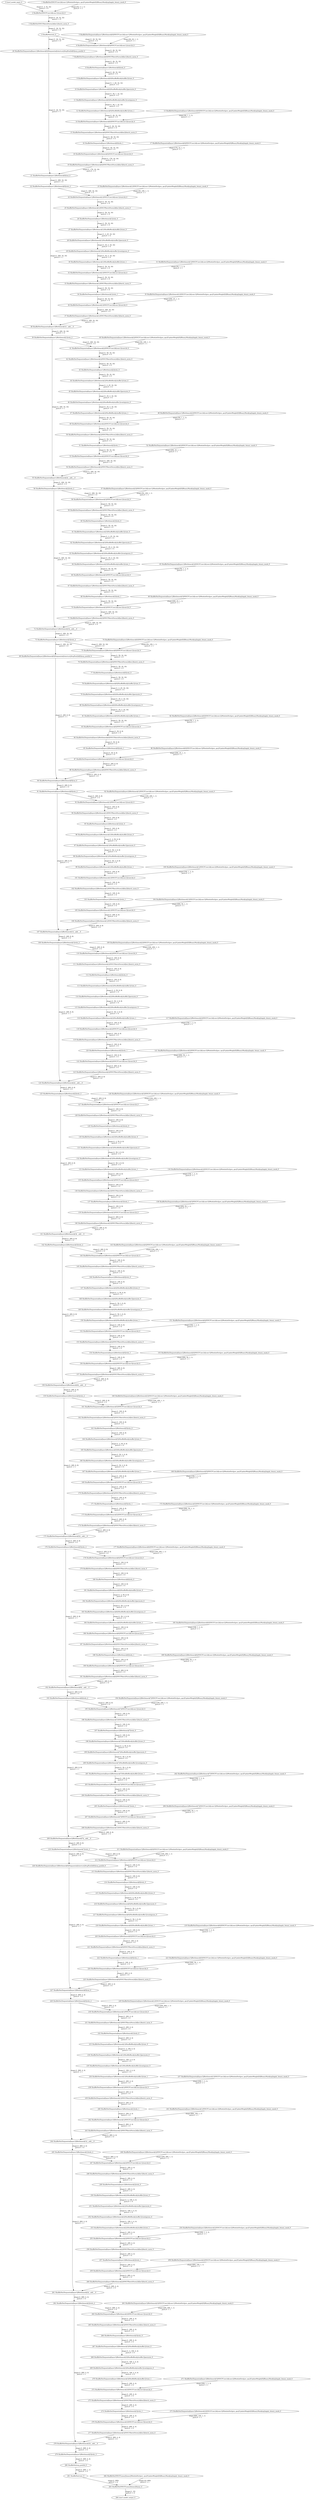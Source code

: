 strict digraph  {
"0 /nncf_model_input_0" [id=0, type=nncf_model_input];
"1 ShuffleNet/NNCFConv2d[conv1]/ModuleDict[pre_ops]/UpdateWeight[0]/BinaryMask[op]/apply_binary_mask_0" [id=1, type=apply_binary_mask];
"2 ShuffleNet/NNCFConv2d[conv1]/conv2d_0" [id=2, type=conv2d];
"3 ShuffleNet/NNCFBatchNorm2d[bn1]/batch_norm_0" [id=3, type=batch_norm];
"4 ShuffleNet/relu_0" [id=4, type=relu];
"5 ShuffleNet/Sequential[layer1]/Bottleneck[0]/NNCFConv2d[conv1]/ModuleDict[pre_ops]/UpdateWeight[0]/BinaryMask[op]/apply_binary_mask_0" [id=5, type=apply_binary_mask];
"6 ShuffleNet/Sequential[layer1]/Bottleneck[0]/NNCFConv2d[conv1]/conv2d_0" [id=6, type=conv2d];
"7 ShuffleNet/Sequential[layer1]/Bottleneck[0]/NNCFBatchNorm2d[bn1]/batch_norm_0" [id=7, type=batch_norm];
"8 ShuffleNet/Sequential[layer1]/Bottleneck[0]/relu_0" [id=8, type=relu];
"9 ShuffleNet/Sequential[layer1]/Bottleneck[0]/ShuffleBlock[shuffle1]/view_0" [id=9, type=view];
"10 ShuffleNet/Sequential[layer1]/Bottleneck[0]/ShuffleBlock[shuffle1]/permute_0" [id=10, type=permute];
"11 ShuffleNet/Sequential[layer1]/Bottleneck[0]/ShuffleBlock[shuffle1]/contiguous_0" [id=11, type=contiguous];
"12 ShuffleNet/Sequential[layer1]/Bottleneck[0]/ShuffleBlock[shuffle1]/view_1" [id=12, type=view];
"13 ShuffleNet/Sequential[layer1]/Bottleneck[0]/NNCFConv2d[conv2]/ModuleDict[pre_ops]/UpdateWeight[0]/BinaryMask[op]/apply_binary_mask_0" [id=13, type=apply_binary_mask];
"14 ShuffleNet/Sequential[layer1]/Bottleneck[0]/NNCFConv2d[conv2]/conv2d_0" [id=14, type=conv2d];
"15 ShuffleNet/Sequential[layer1]/Bottleneck[0]/NNCFBatchNorm2d[bn2]/batch_norm_0" [id=15, type=batch_norm];
"16 ShuffleNet/Sequential[layer1]/Bottleneck[0]/relu_1" [id=16, type=relu];
"17 ShuffleNet/Sequential[layer1]/Bottleneck[0]/NNCFConv2d[conv3]/ModuleDict[pre_ops]/UpdateWeight[0]/BinaryMask[op]/apply_binary_mask_0" [id=17, type=apply_binary_mask];
"18 ShuffleNet/Sequential[layer1]/Bottleneck[0]/NNCFConv2d[conv3]/conv2d_0" [id=18, type=conv2d];
"19 ShuffleNet/Sequential[layer1]/Bottleneck[0]/NNCFBatchNorm2d[bn3]/batch_norm_0" [id=19, type=batch_norm];
"20 ShuffleNet/Sequential[layer1]/Bottleneck[0]/Sequential[shortcut]/AvgPool2d[0]/avg_pool2d_0" [id=20, type=avg_pool2d];
"21 ShuffleNet/Sequential[layer1]/Bottleneck[0]/cat_0" [id=21, type=cat];
"22 ShuffleNet/Sequential[layer1]/Bottleneck[0]/relu_2" [id=22, type=relu];
"23 ShuffleNet/Sequential[layer1]/Bottleneck[1]/NNCFConv2d[conv1]/ModuleDict[pre_ops]/UpdateWeight[0]/BinaryMask[op]/apply_binary_mask_0" [id=23, type=apply_binary_mask];
"24 ShuffleNet/Sequential[layer1]/Bottleneck[1]/NNCFConv2d[conv1]/conv2d_0" [id=24, type=conv2d];
"25 ShuffleNet/Sequential[layer1]/Bottleneck[1]/NNCFBatchNorm2d[bn1]/batch_norm_0" [id=25, type=batch_norm];
"26 ShuffleNet/Sequential[layer1]/Bottleneck[1]/relu_0" [id=26, type=relu];
"27 ShuffleNet/Sequential[layer1]/Bottleneck[1]/ShuffleBlock[shuffle1]/view_0" [id=27, type=view];
"28 ShuffleNet/Sequential[layer1]/Bottleneck[1]/ShuffleBlock[shuffle1]/permute_0" [id=28, type=permute];
"29 ShuffleNet/Sequential[layer1]/Bottleneck[1]/ShuffleBlock[shuffle1]/contiguous_0" [id=29, type=contiguous];
"30 ShuffleNet/Sequential[layer1]/Bottleneck[1]/ShuffleBlock[shuffle1]/view_1" [id=30, type=view];
"31 ShuffleNet/Sequential[layer1]/Bottleneck[1]/NNCFConv2d[conv2]/ModuleDict[pre_ops]/UpdateWeight[0]/BinaryMask[op]/apply_binary_mask_0" [id=31, type=apply_binary_mask];
"32 ShuffleNet/Sequential[layer1]/Bottleneck[1]/NNCFConv2d[conv2]/conv2d_0" [id=32, type=conv2d];
"33 ShuffleNet/Sequential[layer1]/Bottleneck[1]/NNCFBatchNorm2d[bn2]/batch_norm_0" [id=33, type=batch_norm];
"34 ShuffleNet/Sequential[layer1]/Bottleneck[1]/relu_1" [id=34, type=relu];
"35 ShuffleNet/Sequential[layer1]/Bottleneck[1]/NNCFConv2d[conv3]/ModuleDict[pre_ops]/UpdateWeight[0]/BinaryMask[op]/apply_binary_mask_0" [id=35, type=apply_binary_mask];
"36 ShuffleNet/Sequential[layer1]/Bottleneck[1]/NNCFConv2d[conv3]/conv2d_0" [id=36, type=conv2d];
"37 ShuffleNet/Sequential[layer1]/Bottleneck[1]/NNCFBatchNorm2d[bn3]/batch_norm_0" [id=37, type=batch_norm];
"38 ShuffleNet/Sequential[layer1]/Bottleneck[1]/__add___0" [id=38, type=__add__];
"39 ShuffleNet/Sequential[layer1]/Bottleneck[1]/relu_2" [id=39, type=relu];
"40 ShuffleNet/Sequential[layer1]/Bottleneck[2]/NNCFConv2d[conv1]/ModuleDict[pre_ops]/UpdateWeight[0]/BinaryMask[op]/apply_binary_mask_0" [id=40, type=apply_binary_mask];
"41 ShuffleNet/Sequential[layer1]/Bottleneck[2]/NNCFConv2d[conv1]/conv2d_0" [id=41, type=conv2d];
"42 ShuffleNet/Sequential[layer1]/Bottleneck[2]/NNCFBatchNorm2d[bn1]/batch_norm_0" [id=42, type=batch_norm];
"43 ShuffleNet/Sequential[layer1]/Bottleneck[2]/relu_0" [id=43, type=relu];
"44 ShuffleNet/Sequential[layer1]/Bottleneck[2]/ShuffleBlock[shuffle1]/view_0" [id=44, type=view];
"45 ShuffleNet/Sequential[layer1]/Bottleneck[2]/ShuffleBlock[shuffle1]/permute_0" [id=45, type=permute];
"46 ShuffleNet/Sequential[layer1]/Bottleneck[2]/ShuffleBlock[shuffle1]/contiguous_0" [id=46, type=contiguous];
"47 ShuffleNet/Sequential[layer1]/Bottleneck[2]/ShuffleBlock[shuffle1]/view_1" [id=47, type=view];
"48 ShuffleNet/Sequential[layer1]/Bottleneck[2]/NNCFConv2d[conv2]/ModuleDict[pre_ops]/UpdateWeight[0]/BinaryMask[op]/apply_binary_mask_0" [id=48, type=apply_binary_mask];
"49 ShuffleNet/Sequential[layer1]/Bottleneck[2]/NNCFConv2d[conv2]/conv2d_0" [id=49, type=conv2d];
"50 ShuffleNet/Sequential[layer1]/Bottleneck[2]/NNCFBatchNorm2d[bn2]/batch_norm_0" [id=50, type=batch_norm];
"51 ShuffleNet/Sequential[layer1]/Bottleneck[2]/relu_1" [id=51, type=relu];
"52 ShuffleNet/Sequential[layer1]/Bottleneck[2]/NNCFConv2d[conv3]/ModuleDict[pre_ops]/UpdateWeight[0]/BinaryMask[op]/apply_binary_mask_0" [id=52, type=apply_binary_mask];
"53 ShuffleNet/Sequential[layer1]/Bottleneck[2]/NNCFConv2d[conv3]/conv2d_0" [id=53, type=conv2d];
"54 ShuffleNet/Sequential[layer1]/Bottleneck[2]/NNCFBatchNorm2d[bn3]/batch_norm_0" [id=54, type=batch_norm];
"55 ShuffleNet/Sequential[layer1]/Bottleneck[2]/__add___0" [id=55, type=__add__];
"56 ShuffleNet/Sequential[layer1]/Bottleneck[2]/relu_2" [id=56, type=relu];
"57 ShuffleNet/Sequential[layer1]/Bottleneck[3]/NNCFConv2d[conv1]/ModuleDict[pre_ops]/UpdateWeight[0]/BinaryMask[op]/apply_binary_mask_0" [id=57, type=apply_binary_mask];
"58 ShuffleNet/Sequential[layer1]/Bottleneck[3]/NNCFConv2d[conv1]/conv2d_0" [id=58, type=conv2d];
"59 ShuffleNet/Sequential[layer1]/Bottleneck[3]/NNCFBatchNorm2d[bn1]/batch_norm_0" [id=59, type=batch_norm];
"60 ShuffleNet/Sequential[layer1]/Bottleneck[3]/relu_0" [id=60, type=relu];
"61 ShuffleNet/Sequential[layer1]/Bottleneck[3]/ShuffleBlock[shuffle1]/view_0" [id=61, type=view];
"62 ShuffleNet/Sequential[layer1]/Bottleneck[3]/ShuffleBlock[shuffle1]/permute_0" [id=62, type=permute];
"63 ShuffleNet/Sequential[layer1]/Bottleneck[3]/ShuffleBlock[shuffle1]/contiguous_0" [id=63, type=contiguous];
"64 ShuffleNet/Sequential[layer1]/Bottleneck[3]/ShuffleBlock[shuffle1]/view_1" [id=64, type=view];
"65 ShuffleNet/Sequential[layer1]/Bottleneck[3]/NNCFConv2d[conv2]/ModuleDict[pre_ops]/UpdateWeight[0]/BinaryMask[op]/apply_binary_mask_0" [id=65, type=apply_binary_mask];
"66 ShuffleNet/Sequential[layer1]/Bottleneck[3]/NNCFConv2d[conv2]/conv2d_0" [id=66, type=conv2d];
"67 ShuffleNet/Sequential[layer1]/Bottleneck[3]/NNCFBatchNorm2d[bn2]/batch_norm_0" [id=67, type=batch_norm];
"68 ShuffleNet/Sequential[layer1]/Bottleneck[3]/relu_1" [id=68, type=relu];
"69 ShuffleNet/Sequential[layer1]/Bottleneck[3]/NNCFConv2d[conv3]/ModuleDict[pre_ops]/UpdateWeight[0]/BinaryMask[op]/apply_binary_mask_0" [id=69, type=apply_binary_mask];
"70 ShuffleNet/Sequential[layer1]/Bottleneck[3]/NNCFConv2d[conv3]/conv2d_0" [id=70, type=conv2d];
"71 ShuffleNet/Sequential[layer1]/Bottleneck[3]/NNCFBatchNorm2d[bn3]/batch_norm_0" [id=71, type=batch_norm];
"72 ShuffleNet/Sequential[layer1]/Bottleneck[3]/__add___0" [id=72, type=__add__];
"73 ShuffleNet/Sequential[layer1]/Bottleneck[3]/relu_2" [id=73, type=relu];
"74 ShuffleNet/Sequential[layer2]/Bottleneck[0]/NNCFConv2d[conv1]/ModuleDict[pre_ops]/UpdateWeight[0]/BinaryMask[op]/apply_binary_mask_0" [id=74, type=apply_binary_mask];
"75 ShuffleNet/Sequential[layer2]/Bottleneck[0]/NNCFConv2d[conv1]/conv2d_0" [id=75, type=conv2d];
"76 ShuffleNet/Sequential[layer2]/Bottleneck[0]/NNCFBatchNorm2d[bn1]/batch_norm_0" [id=76, type=batch_norm];
"77 ShuffleNet/Sequential[layer2]/Bottleneck[0]/relu_0" [id=77, type=relu];
"78 ShuffleNet/Sequential[layer2]/Bottleneck[0]/ShuffleBlock[shuffle1]/view_0" [id=78, type=view];
"79 ShuffleNet/Sequential[layer2]/Bottleneck[0]/ShuffleBlock[shuffle1]/permute_0" [id=79, type=permute];
"80 ShuffleNet/Sequential[layer2]/Bottleneck[0]/ShuffleBlock[shuffle1]/contiguous_0" [id=80, type=contiguous];
"81 ShuffleNet/Sequential[layer2]/Bottleneck[0]/ShuffleBlock[shuffle1]/view_1" [id=81, type=view];
"82 ShuffleNet/Sequential[layer2]/Bottleneck[0]/NNCFConv2d[conv2]/ModuleDict[pre_ops]/UpdateWeight[0]/BinaryMask[op]/apply_binary_mask_0" [id=82, type=apply_binary_mask];
"83 ShuffleNet/Sequential[layer2]/Bottleneck[0]/NNCFConv2d[conv2]/conv2d_0" [id=83, type=conv2d];
"84 ShuffleNet/Sequential[layer2]/Bottleneck[0]/NNCFBatchNorm2d[bn2]/batch_norm_0" [id=84, type=batch_norm];
"85 ShuffleNet/Sequential[layer2]/Bottleneck[0]/relu_1" [id=85, type=relu];
"86 ShuffleNet/Sequential[layer2]/Bottleneck[0]/NNCFConv2d[conv3]/ModuleDict[pre_ops]/UpdateWeight[0]/BinaryMask[op]/apply_binary_mask_0" [id=86, type=apply_binary_mask];
"87 ShuffleNet/Sequential[layer2]/Bottleneck[0]/NNCFConv2d[conv3]/conv2d_0" [id=87, type=conv2d];
"88 ShuffleNet/Sequential[layer2]/Bottleneck[0]/NNCFBatchNorm2d[bn3]/batch_norm_0" [id=88, type=batch_norm];
"89 ShuffleNet/Sequential[layer2]/Bottleneck[0]/Sequential[shortcut]/AvgPool2d[0]/avg_pool2d_0" [id=89, type=avg_pool2d];
"90 ShuffleNet/Sequential[layer2]/Bottleneck[0]/cat_0" [id=90, type=cat];
"91 ShuffleNet/Sequential[layer2]/Bottleneck[0]/relu_2" [id=91, type=relu];
"92 ShuffleNet/Sequential[layer2]/Bottleneck[1]/NNCFConv2d[conv1]/ModuleDict[pre_ops]/UpdateWeight[0]/BinaryMask[op]/apply_binary_mask_0" [id=92, type=apply_binary_mask];
"93 ShuffleNet/Sequential[layer2]/Bottleneck[1]/NNCFConv2d[conv1]/conv2d_0" [id=93, type=conv2d];
"94 ShuffleNet/Sequential[layer2]/Bottleneck[1]/NNCFBatchNorm2d[bn1]/batch_norm_0" [id=94, type=batch_norm];
"95 ShuffleNet/Sequential[layer2]/Bottleneck[1]/relu_0" [id=95, type=relu];
"96 ShuffleNet/Sequential[layer2]/Bottleneck[1]/ShuffleBlock[shuffle1]/view_0" [id=96, type=view];
"97 ShuffleNet/Sequential[layer2]/Bottleneck[1]/ShuffleBlock[shuffle1]/permute_0" [id=97, type=permute];
"98 ShuffleNet/Sequential[layer2]/Bottleneck[1]/ShuffleBlock[shuffle1]/contiguous_0" [id=98, type=contiguous];
"99 ShuffleNet/Sequential[layer2]/Bottleneck[1]/ShuffleBlock[shuffle1]/view_1" [id=99, type=view];
"100 ShuffleNet/Sequential[layer2]/Bottleneck[1]/NNCFConv2d[conv2]/ModuleDict[pre_ops]/UpdateWeight[0]/BinaryMask[op]/apply_binary_mask_0" [id=100, type=apply_binary_mask];
"101 ShuffleNet/Sequential[layer2]/Bottleneck[1]/NNCFConv2d[conv2]/conv2d_0" [id=101, type=conv2d];
"102 ShuffleNet/Sequential[layer2]/Bottleneck[1]/NNCFBatchNorm2d[bn2]/batch_norm_0" [id=102, type=batch_norm];
"103 ShuffleNet/Sequential[layer2]/Bottleneck[1]/relu_1" [id=103, type=relu];
"104 ShuffleNet/Sequential[layer2]/Bottleneck[1]/NNCFConv2d[conv3]/ModuleDict[pre_ops]/UpdateWeight[0]/BinaryMask[op]/apply_binary_mask_0" [id=104, type=apply_binary_mask];
"105 ShuffleNet/Sequential[layer2]/Bottleneck[1]/NNCFConv2d[conv3]/conv2d_0" [id=105, type=conv2d];
"106 ShuffleNet/Sequential[layer2]/Bottleneck[1]/NNCFBatchNorm2d[bn3]/batch_norm_0" [id=106, type=batch_norm];
"107 ShuffleNet/Sequential[layer2]/Bottleneck[1]/__add___0" [id=107, type=__add__];
"108 ShuffleNet/Sequential[layer2]/Bottleneck[1]/relu_2" [id=108, type=relu];
"109 ShuffleNet/Sequential[layer2]/Bottleneck[2]/NNCFConv2d[conv1]/ModuleDict[pre_ops]/UpdateWeight[0]/BinaryMask[op]/apply_binary_mask_0" [id=109, type=apply_binary_mask];
"110 ShuffleNet/Sequential[layer2]/Bottleneck[2]/NNCFConv2d[conv1]/conv2d_0" [id=110, type=conv2d];
"111 ShuffleNet/Sequential[layer2]/Bottleneck[2]/NNCFBatchNorm2d[bn1]/batch_norm_0" [id=111, type=batch_norm];
"112 ShuffleNet/Sequential[layer2]/Bottleneck[2]/relu_0" [id=112, type=relu];
"113 ShuffleNet/Sequential[layer2]/Bottleneck[2]/ShuffleBlock[shuffle1]/view_0" [id=113, type=view];
"114 ShuffleNet/Sequential[layer2]/Bottleneck[2]/ShuffleBlock[shuffle1]/permute_0" [id=114, type=permute];
"115 ShuffleNet/Sequential[layer2]/Bottleneck[2]/ShuffleBlock[shuffle1]/contiguous_0" [id=115, type=contiguous];
"116 ShuffleNet/Sequential[layer2]/Bottleneck[2]/ShuffleBlock[shuffle1]/view_1" [id=116, type=view];
"117 ShuffleNet/Sequential[layer2]/Bottleneck[2]/NNCFConv2d[conv2]/ModuleDict[pre_ops]/UpdateWeight[0]/BinaryMask[op]/apply_binary_mask_0" [id=117, type=apply_binary_mask];
"118 ShuffleNet/Sequential[layer2]/Bottleneck[2]/NNCFConv2d[conv2]/conv2d_0" [id=118, type=conv2d];
"119 ShuffleNet/Sequential[layer2]/Bottleneck[2]/NNCFBatchNorm2d[bn2]/batch_norm_0" [id=119, type=batch_norm];
"120 ShuffleNet/Sequential[layer2]/Bottleneck[2]/relu_1" [id=120, type=relu];
"121 ShuffleNet/Sequential[layer2]/Bottleneck[2]/NNCFConv2d[conv3]/ModuleDict[pre_ops]/UpdateWeight[0]/BinaryMask[op]/apply_binary_mask_0" [id=121, type=apply_binary_mask];
"122 ShuffleNet/Sequential[layer2]/Bottleneck[2]/NNCFConv2d[conv3]/conv2d_0" [id=122, type=conv2d];
"123 ShuffleNet/Sequential[layer2]/Bottleneck[2]/NNCFBatchNorm2d[bn3]/batch_norm_0" [id=123, type=batch_norm];
"124 ShuffleNet/Sequential[layer2]/Bottleneck[2]/__add___0" [id=124, type=__add__];
"125 ShuffleNet/Sequential[layer2]/Bottleneck[2]/relu_2" [id=125, type=relu];
"126 ShuffleNet/Sequential[layer2]/Bottleneck[3]/NNCFConv2d[conv1]/ModuleDict[pre_ops]/UpdateWeight[0]/BinaryMask[op]/apply_binary_mask_0" [id=126, type=apply_binary_mask];
"127 ShuffleNet/Sequential[layer2]/Bottleneck[3]/NNCFConv2d[conv1]/conv2d_0" [id=127, type=conv2d];
"128 ShuffleNet/Sequential[layer2]/Bottleneck[3]/NNCFBatchNorm2d[bn1]/batch_norm_0" [id=128, type=batch_norm];
"129 ShuffleNet/Sequential[layer2]/Bottleneck[3]/relu_0" [id=129, type=relu];
"130 ShuffleNet/Sequential[layer2]/Bottleneck[3]/ShuffleBlock[shuffle1]/view_0" [id=130, type=view];
"131 ShuffleNet/Sequential[layer2]/Bottleneck[3]/ShuffleBlock[shuffle1]/permute_0" [id=131, type=permute];
"132 ShuffleNet/Sequential[layer2]/Bottleneck[3]/ShuffleBlock[shuffle1]/contiguous_0" [id=132, type=contiguous];
"133 ShuffleNet/Sequential[layer2]/Bottleneck[3]/ShuffleBlock[shuffle1]/view_1" [id=133, type=view];
"134 ShuffleNet/Sequential[layer2]/Bottleneck[3]/NNCFConv2d[conv2]/ModuleDict[pre_ops]/UpdateWeight[0]/BinaryMask[op]/apply_binary_mask_0" [id=134, type=apply_binary_mask];
"135 ShuffleNet/Sequential[layer2]/Bottleneck[3]/NNCFConv2d[conv2]/conv2d_0" [id=135, type=conv2d];
"136 ShuffleNet/Sequential[layer2]/Bottleneck[3]/NNCFBatchNorm2d[bn2]/batch_norm_0" [id=136, type=batch_norm];
"137 ShuffleNet/Sequential[layer2]/Bottleneck[3]/relu_1" [id=137, type=relu];
"138 ShuffleNet/Sequential[layer2]/Bottleneck[3]/NNCFConv2d[conv3]/ModuleDict[pre_ops]/UpdateWeight[0]/BinaryMask[op]/apply_binary_mask_0" [id=138, type=apply_binary_mask];
"139 ShuffleNet/Sequential[layer2]/Bottleneck[3]/NNCFConv2d[conv3]/conv2d_0" [id=139, type=conv2d];
"140 ShuffleNet/Sequential[layer2]/Bottleneck[3]/NNCFBatchNorm2d[bn3]/batch_norm_0" [id=140, type=batch_norm];
"141 ShuffleNet/Sequential[layer2]/Bottleneck[3]/__add___0" [id=141, type=__add__];
"142 ShuffleNet/Sequential[layer2]/Bottleneck[3]/relu_2" [id=142, type=relu];
"143 ShuffleNet/Sequential[layer2]/Bottleneck[4]/NNCFConv2d[conv1]/ModuleDict[pre_ops]/UpdateWeight[0]/BinaryMask[op]/apply_binary_mask_0" [id=143, type=apply_binary_mask];
"144 ShuffleNet/Sequential[layer2]/Bottleneck[4]/NNCFConv2d[conv1]/conv2d_0" [id=144, type=conv2d];
"145 ShuffleNet/Sequential[layer2]/Bottleneck[4]/NNCFBatchNorm2d[bn1]/batch_norm_0" [id=145, type=batch_norm];
"146 ShuffleNet/Sequential[layer2]/Bottleneck[4]/relu_0" [id=146, type=relu];
"147 ShuffleNet/Sequential[layer2]/Bottleneck[4]/ShuffleBlock[shuffle1]/view_0" [id=147, type=view];
"148 ShuffleNet/Sequential[layer2]/Bottleneck[4]/ShuffleBlock[shuffle1]/permute_0" [id=148, type=permute];
"149 ShuffleNet/Sequential[layer2]/Bottleneck[4]/ShuffleBlock[shuffle1]/contiguous_0" [id=149, type=contiguous];
"150 ShuffleNet/Sequential[layer2]/Bottleneck[4]/ShuffleBlock[shuffle1]/view_1" [id=150, type=view];
"151 ShuffleNet/Sequential[layer2]/Bottleneck[4]/NNCFConv2d[conv2]/ModuleDict[pre_ops]/UpdateWeight[0]/BinaryMask[op]/apply_binary_mask_0" [id=151, type=apply_binary_mask];
"152 ShuffleNet/Sequential[layer2]/Bottleneck[4]/NNCFConv2d[conv2]/conv2d_0" [id=152, type=conv2d];
"153 ShuffleNet/Sequential[layer2]/Bottleneck[4]/NNCFBatchNorm2d[bn2]/batch_norm_0" [id=153, type=batch_norm];
"154 ShuffleNet/Sequential[layer2]/Bottleneck[4]/relu_1" [id=154, type=relu];
"155 ShuffleNet/Sequential[layer2]/Bottleneck[4]/NNCFConv2d[conv3]/ModuleDict[pre_ops]/UpdateWeight[0]/BinaryMask[op]/apply_binary_mask_0" [id=155, type=apply_binary_mask];
"156 ShuffleNet/Sequential[layer2]/Bottleneck[4]/NNCFConv2d[conv3]/conv2d_0" [id=156, type=conv2d];
"157 ShuffleNet/Sequential[layer2]/Bottleneck[4]/NNCFBatchNorm2d[bn3]/batch_norm_0" [id=157, type=batch_norm];
"158 ShuffleNet/Sequential[layer2]/Bottleneck[4]/__add___0" [id=158, type=__add__];
"159 ShuffleNet/Sequential[layer2]/Bottleneck[4]/relu_2" [id=159, type=relu];
"160 ShuffleNet/Sequential[layer2]/Bottleneck[5]/NNCFConv2d[conv1]/ModuleDict[pre_ops]/UpdateWeight[0]/BinaryMask[op]/apply_binary_mask_0" [id=160, type=apply_binary_mask];
"161 ShuffleNet/Sequential[layer2]/Bottleneck[5]/NNCFConv2d[conv1]/conv2d_0" [id=161, type=conv2d];
"162 ShuffleNet/Sequential[layer2]/Bottleneck[5]/NNCFBatchNorm2d[bn1]/batch_norm_0" [id=162, type=batch_norm];
"163 ShuffleNet/Sequential[layer2]/Bottleneck[5]/relu_0" [id=163, type=relu];
"164 ShuffleNet/Sequential[layer2]/Bottleneck[5]/ShuffleBlock[shuffle1]/view_0" [id=164, type=view];
"165 ShuffleNet/Sequential[layer2]/Bottleneck[5]/ShuffleBlock[shuffle1]/permute_0" [id=165, type=permute];
"166 ShuffleNet/Sequential[layer2]/Bottleneck[5]/ShuffleBlock[shuffle1]/contiguous_0" [id=166, type=contiguous];
"167 ShuffleNet/Sequential[layer2]/Bottleneck[5]/ShuffleBlock[shuffle1]/view_1" [id=167, type=view];
"168 ShuffleNet/Sequential[layer2]/Bottleneck[5]/NNCFConv2d[conv2]/ModuleDict[pre_ops]/UpdateWeight[0]/BinaryMask[op]/apply_binary_mask_0" [id=168, type=apply_binary_mask];
"169 ShuffleNet/Sequential[layer2]/Bottleneck[5]/NNCFConv2d[conv2]/conv2d_0" [id=169, type=conv2d];
"170 ShuffleNet/Sequential[layer2]/Bottleneck[5]/NNCFBatchNorm2d[bn2]/batch_norm_0" [id=170, type=batch_norm];
"171 ShuffleNet/Sequential[layer2]/Bottleneck[5]/relu_1" [id=171, type=relu];
"172 ShuffleNet/Sequential[layer2]/Bottleneck[5]/NNCFConv2d[conv3]/ModuleDict[pre_ops]/UpdateWeight[0]/BinaryMask[op]/apply_binary_mask_0" [id=172, type=apply_binary_mask];
"173 ShuffleNet/Sequential[layer2]/Bottleneck[5]/NNCFConv2d[conv3]/conv2d_0" [id=173, type=conv2d];
"174 ShuffleNet/Sequential[layer2]/Bottleneck[5]/NNCFBatchNorm2d[bn3]/batch_norm_0" [id=174, type=batch_norm];
"175 ShuffleNet/Sequential[layer2]/Bottleneck[5]/__add___0" [id=175, type=__add__];
"176 ShuffleNet/Sequential[layer2]/Bottleneck[5]/relu_2" [id=176, type=relu];
"177 ShuffleNet/Sequential[layer2]/Bottleneck[6]/NNCFConv2d[conv1]/ModuleDict[pre_ops]/UpdateWeight[0]/BinaryMask[op]/apply_binary_mask_0" [id=177, type=apply_binary_mask];
"178 ShuffleNet/Sequential[layer2]/Bottleneck[6]/NNCFConv2d[conv1]/conv2d_0" [id=178, type=conv2d];
"179 ShuffleNet/Sequential[layer2]/Bottleneck[6]/NNCFBatchNorm2d[bn1]/batch_norm_0" [id=179, type=batch_norm];
"180 ShuffleNet/Sequential[layer2]/Bottleneck[6]/relu_0" [id=180, type=relu];
"181 ShuffleNet/Sequential[layer2]/Bottleneck[6]/ShuffleBlock[shuffle1]/view_0" [id=181, type=view];
"182 ShuffleNet/Sequential[layer2]/Bottleneck[6]/ShuffleBlock[shuffle1]/permute_0" [id=182, type=permute];
"183 ShuffleNet/Sequential[layer2]/Bottleneck[6]/ShuffleBlock[shuffle1]/contiguous_0" [id=183, type=contiguous];
"184 ShuffleNet/Sequential[layer2]/Bottleneck[6]/ShuffleBlock[shuffle1]/view_1" [id=184, type=view];
"185 ShuffleNet/Sequential[layer2]/Bottleneck[6]/NNCFConv2d[conv2]/ModuleDict[pre_ops]/UpdateWeight[0]/BinaryMask[op]/apply_binary_mask_0" [id=185, type=apply_binary_mask];
"186 ShuffleNet/Sequential[layer2]/Bottleneck[6]/NNCFConv2d[conv2]/conv2d_0" [id=186, type=conv2d];
"187 ShuffleNet/Sequential[layer2]/Bottleneck[6]/NNCFBatchNorm2d[bn2]/batch_norm_0" [id=187, type=batch_norm];
"188 ShuffleNet/Sequential[layer2]/Bottleneck[6]/relu_1" [id=188, type=relu];
"189 ShuffleNet/Sequential[layer2]/Bottleneck[6]/NNCFConv2d[conv3]/ModuleDict[pre_ops]/UpdateWeight[0]/BinaryMask[op]/apply_binary_mask_0" [id=189, type=apply_binary_mask];
"190 ShuffleNet/Sequential[layer2]/Bottleneck[6]/NNCFConv2d[conv3]/conv2d_0" [id=190, type=conv2d];
"191 ShuffleNet/Sequential[layer2]/Bottleneck[6]/NNCFBatchNorm2d[bn3]/batch_norm_0" [id=191, type=batch_norm];
"192 ShuffleNet/Sequential[layer2]/Bottleneck[6]/__add___0" [id=192, type=__add__];
"193 ShuffleNet/Sequential[layer2]/Bottleneck[6]/relu_2" [id=193, type=relu];
"194 ShuffleNet/Sequential[layer2]/Bottleneck[7]/NNCFConv2d[conv1]/ModuleDict[pre_ops]/UpdateWeight[0]/BinaryMask[op]/apply_binary_mask_0" [id=194, type=apply_binary_mask];
"195 ShuffleNet/Sequential[layer2]/Bottleneck[7]/NNCFConv2d[conv1]/conv2d_0" [id=195, type=conv2d];
"196 ShuffleNet/Sequential[layer2]/Bottleneck[7]/NNCFBatchNorm2d[bn1]/batch_norm_0" [id=196, type=batch_norm];
"197 ShuffleNet/Sequential[layer2]/Bottleneck[7]/relu_0" [id=197, type=relu];
"198 ShuffleNet/Sequential[layer2]/Bottleneck[7]/ShuffleBlock[shuffle1]/view_0" [id=198, type=view];
"199 ShuffleNet/Sequential[layer2]/Bottleneck[7]/ShuffleBlock[shuffle1]/permute_0" [id=199, type=permute];
"200 ShuffleNet/Sequential[layer2]/Bottleneck[7]/ShuffleBlock[shuffle1]/contiguous_0" [id=200, type=contiguous];
"201 ShuffleNet/Sequential[layer2]/Bottleneck[7]/ShuffleBlock[shuffle1]/view_1" [id=201, type=view];
"202 ShuffleNet/Sequential[layer2]/Bottleneck[7]/NNCFConv2d[conv2]/ModuleDict[pre_ops]/UpdateWeight[0]/BinaryMask[op]/apply_binary_mask_0" [id=202, type=apply_binary_mask];
"203 ShuffleNet/Sequential[layer2]/Bottleneck[7]/NNCFConv2d[conv2]/conv2d_0" [id=203, type=conv2d];
"204 ShuffleNet/Sequential[layer2]/Bottleneck[7]/NNCFBatchNorm2d[bn2]/batch_norm_0" [id=204, type=batch_norm];
"205 ShuffleNet/Sequential[layer2]/Bottleneck[7]/relu_1" [id=205, type=relu];
"206 ShuffleNet/Sequential[layer2]/Bottleneck[7]/NNCFConv2d[conv3]/ModuleDict[pre_ops]/UpdateWeight[0]/BinaryMask[op]/apply_binary_mask_0" [id=206, type=apply_binary_mask];
"207 ShuffleNet/Sequential[layer2]/Bottleneck[7]/NNCFConv2d[conv3]/conv2d_0" [id=207, type=conv2d];
"208 ShuffleNet/Sequential[layer2]/Bottleneck[7]/NNCFBatchNorm2d[bn3]/batch_norm_0" [id=208, type=batch_norm];
"209 ShuffleNet/Sequential[layer2]/Bottleneck[7]/__add___0" [id=209, type=__add__];
"210 ShuffleNet/Sequential[layer2]/Bottleneck[7]/relu_2" [id=210, type=relu];
"211 ShuffleNet/Sequential[layer3]/Bottleneck[0]/NNCFConv2d[conv1]/ModuleDict[pre_ops]/UpdateWeight[0]/BinaryMask[op]/apply_binary_mask_0" [id=211, type=apply_binary_mask];
"212 ShuffleNet/Sequential[layer3]/Bottleneck[0]/NNCFConv2d[conv1]/conv2d_0" [id=212, type=conv2d];
"213 ShuffleNet/Sequential[layer3]/Bottleneck[0]/NNCFBatchNorm2d[bn1]/batch_norm_0" [id=213, type=batch_norm];
"214 ShuffleNet/Sequential[layer3]/Bottleneck[0]/relu_0" [id=214, type=relu];
"215 ShuffleNet/Sequential[layer3]/Bottleneck[0]/ShuffleBlock[shuffle1]/view_0" [id=215, type=view];
"216 ShuffleNet/Sequential[layer3]/Bottleneck[0]/ShuffleBlock[shuffle1]/permute_0" [id=216, type=permute];
"217 ShuffleNet/Sequential[layer3]/Bottleneck[0]/ShuffleBlock[shuffle1]/contiguous_0" [id=217, type=contiguous];
"218 ShuffleNet/Sequential[layer3]/Bottleneck[0]/ShuffleBlock[shuffle1]/view_1" [id=218, type=view];
"219 ShuffleNet/Sequential[layer3]/Bottleneck[0]/NNCFConv2d[conv2]/ModuleDict[pre_ops]/UpdateWeight[0]/BinaryMask[op]/apply_binary_mask_0" [id=219, type=apply_binary_mask];
"220 ShuffleNet/Sequential[layer3]/Bottleneck[0]/NNCFConv2d[conv2]/conv2d_0" [id=220, type=conv2d];
"221 ShuffleNet/Sequential[layer3]/Bottleneck[0]/NNCFBatchNorm2d[bn2]/batch_norm_0" [id=221, type=batch_norm];
"222 ShuffleNet/Sequential[layer3]/Bottleneck[0]/relu_1" [id=222, type=relu];
"223 ShuffleNet/Sequential[layer3]/Bottleneck[0]/NNCFConv2d[conv3]/ModuleDict[pre_ops]/UpdateWeight[0]/BinaryMask[op]/apply_binary_mask_0" [id=223, type=apply_binary_mask];
"224 ShuffleNet/Sequential[layer3]/Bottleneck[0]/NNCFConv2d[conv3]/conv2d_0" [id=224, type=conv2d];
"225 ShuffleNet/Sequential[layer3]/Bottleneck[0]/NNCFBatchNorm2d[bn3]/batch_norm_0" [id=225, type=batch_norm];
"226 ShuffleNet/Sequential[layer3]/Bottleneck[0]/Sequential[shortcut]/AvgPool2d[0]/avg_pool2d_0" [id=226, type=avg_pool2d];
"227 ShuffleNet/Sequential[layer3]/Bottleneck[0]/cat_0" [id=227, type=cat];
"228 ShuffleNet/Sequential[layer3]/Bottleneck[0]/relu_2" [id=228, type=relu];
"229 ShuffleNet/Sequential[layer3]/Bottleneck[1]/NNCFConv2d[conv1]/ModuleDict[pre_ops]/UpdateWeight[0]/BinaryMask[op]/apply_binary_mask_0" [id=229, type=apply_binary_mask];
"230 ShuffleNet/Sequential[layer3]/Bottleneck[1]/NNCFConv2d[conv1]/conv2d_0" [id=230, type=conv2d];
"231 ShuffleNet/Sequential[layer3]/Bottleneck[1]/NNCFBatchNorm2d[bn1]/batch_norm_0" [id=231, type=batch_norm];
"232 ShuffleNet/Sequential[layer3]/Bottleneck[1]/relu_0" [id=232, type=relu];
"233 ShuffleNet/Sequential[layer3]/Bottleneck[1]/ShuffleBlock[shuffle1]/view_0" [id=233, type=view];
"234 ShuffleNet/Sequential[layer3]/Bottleneck[1]/ShuffleBlock[shuffle1]/permute_0" [id=234, type=permute];
"235 ShuffleNet/Sequential[layer3]/Bottleneck[1]/ShuffleBlock[shuffle1]/contiguous_0" [id=235, type=contiguous];
"236 ShuffleNet/Sequential[layer3]/Bottleneck[1]/ShuffleBlock[shuffle1]/view_1" [id=236, type=view];
"237 ShuffleNet/Sequential[layer3]/Bottleneck[1]/NNCFConv2d[conv2]/ModuleDict[pre_ops]/UpdateWeight[0]/BinaryMask[op]/apply_binary_mask_0" [id=237, type=apply_binary_mask];
"238 ShuffleNet/Sequential[layer3]/Bottleneck[1]/NNCFConv2d[conv2]/conv2d_0" [id=238, type=conv2d];
"239 ShuffleNet/Sequential[layer3]/Bottleneck[1]/NNCFBatchNorm2d[bn2]/batch_norm_0" [id=239, type=batch_norm];
"240 ShuffleNet/Sequential[layer3]/Bottleneck[1]/relu_1" [id=240, type=relu];
"241 ShuffleNet/Sequential[layer3]/Bottleneck[1]/NNCFConv2d[conv3]/ModuleDict[pre_ops]/UpdateWeight[0]/BinaryMask[op]/apply_binary_mask_0" [id=241, type=apply_binary_mask];
"242 ShuffleNet/Sequential[layer3]/Bottleneck[1]/NNCFConv2d[conv3]/conv2d_0" [id=242, type=conv2d];
"243 ShuffleNet/Sequential[layer3]/Bottleneck[1]/NNCFBatchNorm2d[bn3]/batch_norm_0" [id=243, type=batch_norm];
"244 ShuffleNet/Sequential[layer3]/Bottleneck[1]/__add___0" [id=244, type=__add__];
"245 ShuffleNet/Sequential[layer3]/Bottleneck[1]/relu_2" [id=245, type=relu];
"246 ShuffleNet/Sequential[layer3]/Bottleneck[2]/NNCFConv2d[conv1]/ModuleDict[pre_ops]/UpdateWeight[0]/BinaryMask[op]/apply_binary_mask_0" [id=246, type=apply_binary_mask];
"247 ShuffleNet/Sequential[layer3]/Bottleneck[2]/NNCFConv2d[conv1]/conv2d_0" [id=247, type=conv2d];
"248 ShuffleNet/Sequential[layer3]/Bottleneck[2]/NNCFBatchNorm2d[bn1]/batch_norm_0" [id=248, type=batch_norm];
"249 ShuffleNet/Sequential[layer3]/Bottleneck[2]/relu_0" [id=249, type=relu];
"250 ShuffleNet/Sequential[layer3]/Bottleneck[2]/ShuffleBlock[shuffle1]/view_0" [id=250, type=view];
"251 ShuffleNet/Sequential[layer3]/Bottleneck[2]/ShuffleBlock[shuffle1]/permute_0" [id=251, type=permute];
"252 ShuffleNet/Sequential[layer3]/Bottleneck[2]/ShuffleBlock[shuffle1]/contiguous_0" [id=252, type=contiguous];
"253 ShuffleNet/Sequential[layer3]/Bottleneck[2]/ShuffleBlock[shuffle1]/view_1" [id=253, type=view];
"254 ShuffleNet/Sequential[layer3]/Bottleneck[2]/NNCFConv2d[conv2]/ModuleDict[pre_ops]/UpdateWeight[0]/BinaryMask[op]/apply_binary_mask_0" [id=254, type=apply_binary_mask];
"255 ShuffleNet/Sequential[layer3]/Bottleneck[2]/NNCFConv2d[conv2]/conv2d_0" [id=255, type=conv2d];
"256 ShuffleNet/Sequential[layer3]/Bottleneck[2]/NNCFBatchNorm2d[bn2]/batch_norm_0" [id=256, type=batch_norm];
"257 ShuffleNet/Sequential[layer3]/Bottleneck[2]/relu_1" [id=257, type=relu];
"258 ShuffleNet/Sequential[layer3]/Bottleneck[2]/NNCFConv2d[conv3]/ModuleDict[pre_ops]/UpdateWeight[0]/BinaryMask[op]/apply_binary_mask_0" [id=258, type=apply_binary_mask];
"259 ShuffleNet/Sequential[layer3]/Bottleneck[2]/NNCFConv2d[conv3]/conv2d_0" [id=259, type=conv2d];
"260 ShuffleNet/Sequential[layer3]/Bottleneck[2]/NNCFBatchNorm2d[bn3]/batch_norm_0" [id=260, type=batch_norm];
"261 ShuffleNet/Sequential[layer3]/Bottleneck[2]/__add___0" [id=261, type=__add__];
"262 ShuffleNet/Sequential[layer3]/Bottleneck[2]/relu_2" [id=262, type=relu];
"263 ShuffleNet/Sequential[layer3]/Bottleneck[3]/NNCFConv2d[conv1]/ModuleDict[pre_ops]/UpdateWeight[0]/BinaryMask[op]/apply_binary_mask_0" [id=263, type=apply_binary_mask];
"264 ShuffleNet/Sequential[layer3]/Bottleneck[3]/NNCFConv2d[conv1]/conv2d_0" [id=264, type=conv2d];
"265 ShuffleNet/Sequential[layer3]/Bottleneck[3]/NNCFBatchNorm2d[bn1]/batch_norm_0" [id=265, type=batch_norm];
"266 ShuffleNet/Sequential[layer3]/Bottleneck[3]/relu_0" [id=266, type=relu];
"267 ShuffleNet/Sequential[layer3]/Bottleneck[3]/ShuffleBlock[shuffle1]/view_0" [id=267, type=view];
"268 ShuffleNet/Sequential[layer3]/Bottleneck[3]/ShuffleBlock[shuffle1]/permute_0" [id=268, type=permute];
"269 ShuffleNet/Sequential[layer3]/Bottleneck[3]/ShuffleBlock[shuffle1]/contiguous_0" [id=269, type=contiguous];
"270 ShuffleNet/Sequential[layer3]/Bottleneck[3]/ShuffleBlock[shuffle1]/view_1" [id=270, type=view];
"271 ShuffleNet/Sequential[layer3]/Bottleneck[3]/NNCFConv2d[conv2]/ModuleDict[pre_ops]/UpdateWeight[0]/BinaryMask[op]/apply_binary_mask_0" [id=271, type=apply_binary_mask];
"272 ShuffleNet/Sequential[layer3]/Bottleneck[3]/NNCFConv2d[conv2]/conv2d_0" [id=272, type=conv2d];
"273 ShuffleNet/Sequential[layer3]/Bottleneck[3]/NNCFBatchNorm2d[bn2]/batch_norm_0" [id=273, type=batch_norm];
"274 ShuffleNet/Sequential[layer3]/Bottleneck[3]/relu_1" [id=274, type=relu];
"275 ShuffleNet/Sequential[layer3]/Bottleneck[3]/NNCFConv2d[conv3]/ModuleDict[pre_ops]/UpdateWeight[0]/BinaryMask[op]/apply_binary_mask_0" [id=275, type=apply_binary_mask];
"276 ShuffleNet/Sequential[layer3]/Bottleneck[3]/NNCFConv2d[conv3]/conv2d_0" [id=276, type=conv2d];
"277 ShuffleNet/Sequential[layer3]/Bottleneck[3]/NNCFBatchNorm2d[bn3]/batch_norm_0" [id=277, type=batch_norm];
"278 ShuffleNet/Sequential[layer3]/Bottleneck[3]/__add___0" [id=278, type=__add__];
"279 ShuffleNet/Sequential[layer3]/Bottleneck[3]/relu_2" [id=279, type=relu];
"280 ShuffleNet/avg_pool2d_0" [id=280, type=avg_pool2d];
"281 ShuffleNet/view_0" [id=281, type=view];
"282 ShuffleNet/NNCFLinear[linear]/ModuleDict[pre_ops]/UpdateWeight[0]/BinaryMask[op]/apply_binary_mask_0" [id=282, type=apply_binary_mask];
"283 ShuffleNet/NNCFLinear[linear]/linear_0" [id=283, type=linear];
"284 /nncf_model_output_0" [id=284, type=nncf_model_output];
"0 /nncf_model_input_0" -> "2 ShuffleNet/NNCFConv2d[conv1]/conv2d_0"  [label="shape:(1, 3, 32, 32)\nports:0 -> 0", style=solid];
"1 ShuffleNet/NNCFConv2d[conv1]/ModuleDict[pre_ops]/UpdateWeight[0]/BinaryMask[op]/apply_binary_mask_0" -> "2 ShuffleNet/NNCFConv2d[conv1]/conv2d_0"  [label="shape:(24, 3, 1, 1)\nports:0 -> 1", style=solid];
"2 ShuffleNet/NNCFConv2d[conv1]/conv2d_0" -> "3 ShuffleNet/NNCFBatchNorm2d[bn1]/batch_norm_0"  [label="shape:(1, 24, 32, 32)\nports:0 -> 0", style=solid];
"3 ShuffleNet/NNCFBatchNorm2d[bn1]/batch_norm_0" -> "4 ShuffleNet/relu_0"  [label="shape:(1, 24, 32, 32)\nports:0 -> 0", style=solid];
"4 ShuffleNet/relu_0" -> "6 ShuffleNet/Sequential[layer1]/Bottleneck[0]/NNCFConv2d[conv1]/conv2d_0"  [label="shape:(1, 24, 32, 32)\nports:0 -> 0", style=solid];
"4 ShuffleNet/relu_0" -> "20 ShuffleNet/Sequential[layer1]/Bottleneck[0]/Sequential[shortcut]/AvgPool2d[0]/avg_pool2d_0"  [label="shape:(1, 24, 32, 32)\nports:0 -> 0", style=solid];
"5 ShuffleNet/Sequential[layer1]/Bottleneck[0]/NNCFConv2d[conv1]/ModuleDict[pre_ops]/UpdateWeight[0]/BinaryMask[op]/apply_binary_mask_0" -> "6 ShuffleNet/Sequential[layer1]/Bottleneck[0]/NNCFConv2d[conv1]/conv2d_0"  [label="shape:(44, 24, 1, 1)\nports:0 -> 1", style=solid];
"6 ShuffleNet/Sequential[layer1]/Bottleneck[0]/NNCFConv2d[conv1]/conv2d_0" -> "7 ShuffleNet/Sequential[layer1]/Bottleneck[0]/NNCFBatchNorm2d[bn1]/batch_norm_0"  [label="shape:(1, 44, 32, 32)\nports:0 -> 0", style=solid];
"7 ShuffleNet/Sequential[layer1]/Bottleneck[0]/NNCFBatchNorm2d[bn1]/batch_norm_0" -> "8 ShuffleNet/Sequential[layer1]/Bottleneck[0]/relu_0"  [label="shape:(1, 44, 32, 32)\nports:0 -> 0", style=solid];
"8 ShuffleNet/Sequential[layer1]/Bottleneck[0]/relu_0" -> "9 ShuffleNet/Sequential[layer1]/Bottleneck[0]/ShuffleBlock[shuffle1]/view_0"  [label="shape:(1, 44, 32, 32)\nports:0 -> 0", style=solid];
"9 ShuffleNet/Sequential[layer1]/Bottleneck[0]/ShuffleBlock[shuffle1]/view_0" -> "10 ShuffleNet/Sequential[layer1]/Bottleneck[0]/ShuffleBlock[shuffle1]/permute_0"  [label="shape:(1, 1, 44, 32, 32)\nports:0 -> 0", style=solid];
"10 ShuffleNet/Sequential[layer1]/Bottleneck[0]/ShuffleBlock[shuffle1]/permute_0" -> "11 ShuffleNet/Sequential[layer1]/Bottleneck[0]/ShuffleBlock[shuffle1]/contiguous_0"  [label="shape:(1, 44, 1, 32, 32)\nports:0 -> 0", style=solid];
"11 ShuffleNet/Sequential[layer1]/Bottleneck[0]/ShuffleBlock[shuffle1]/contiguous_0" -> "12 ShuffleNet/Sequential[layer1]/Bottleneck[0]/ShuffleBlock[shuffle1]/view_1"  [label="shape:(1, 44, 1, 32, 32)\nports:0 -> 0", style=solid];
"12 ShuffleNet/Sequential[layer1]/Bottleneck[0]/ShuffleBlock[shuffle1]/view_1" -> "14 ShuffleNet/Sequential[layer1]/Bottleneck[0]/NNCFConv2d[conv2]/conv2d_0"  [label="shape:(1, 44, 32, 32)\nports:0 -> 0", style=solid];
"13 ShuffleNet/Sequential[layer1]/Bottleneck[0]/NNCFConv2d[conv2]/ModuleDict[pre_ops]/UpdateWeight[0]/BinaryMask[op]/apply_binary_mask_0" -> "14 ShuffleNet/Sequential[layer1]/Bottleneck[0]/NNCFConv2d[conv2]/conv2d_0"  [label="shape:(44, 1, 3, 3)\nports:0 -> 1", style=solid];
"14 ShuffleNet/Sequential[layer1]/Bottleneck[0]/NNCFConv2d[conv2]/conv2d_0" -> "15 ShuffleNet/Sequential[layer1]/Bottleneck[0]/NNCFBatchNorm2d[bn2]/batch_norm_0"  [label="shape:(1, 44, 16, 16)\nports:0 -> 0", style=solid];
"15 ShuffleNet/Sequential[layer1]/Bottleneck[0]/NNCFBatchNorm2d[bn2]/batch_norm_0" -> "16 ShuffleNet/Sequential[layer1]/Bottleneck[0]/relu_1"  [label="shape:(1, 44, 16, 16)\nports:0 -> 0", style=solid];
"16 ShuffleNet/Sequential[layer1]/Bottleneck[0]/relu_1" -> "18 ShuffleNet/Sequential[layer1]/Bottleneck[0]/NNCFConv2d[conv3]/conv2d_0"  [label="shape:(1, 44, 16, 16)\nports:0 -> 0", style=solid];
"17 ShuffleNet/Sequential[layer1]/Bottleneck[0]/NNCFConv2d[conv3]/ModuleDict[pre_ops]/UpdateWeight[0]/BinaryMask[op]/apply_binary_mask_0" -> "18 ShuffleNet/Sequential[layer1]/Bottleneck[0]/NNCFConv2d[conv3]/conv2d_0"  [label="shape:(176, 22, 1, 1)\nports:0 -> 1", style=solid];
"18 ShuffleNet/Sequential[layer1]/Bottleneck[0]/NNCFConv2d[conv3]/conv2d_0" -> "19 ShuffleNet/Sequential[layer1]/Bottleneck[0]/NNCFBatchNorm2d[bn3]/batch_norm_0"  [label="shape:(1, 176, 16, 16)\nports:0 -> 0", style=solid];
"19 ShuffleNet/Sequential[layer1]/Bottleneck[0]/NNCFBatchNorm2d[bn3]/batch_norm_0" -> "21 ShuffleNet/Sequential[layer1]/Bottleneck[0]/cat_0"  [label="shape:(1, 176, 16, 16)\nports:0 -> 0", style=solid];
"20 ShuffleNet/Sequential[layer1]/Bottleneck[0]/Sequential[shortcut]/AvgPool2d[0]/avg_pool2d_0" -> "21 ShuffleNet/Sequential[layer1]/Bottleneck[0]/cat_0"  [label="shape:(1, 24, 16, 16)\nports:0 -> 1", style=solid];
"21 ShuffleNet/Sequential[layer1]/Bottleneck[0]/cat_0" -> "22 ShuffleNet/Sequential[layer1]/Bottleneck[0]/relu_2"  [label="shape:(1, 200, 16, 16)\nports:0 -> 0", style=solid];
"22 ShuffleNet/Sequential[layer1]/Bottleneck[0]/relu_2" -> "24 ShuffleNet/Sequential[layer1]/Bottleneck[1]/NNCFConv2d[conv1]/conv2d_0"  [label="shape:(1, 200, 16, 16)\nports:0 -> 0", style=solid];
"22 ShuffleNet/Sequential[layer1]/Bottleneck[0]/relu_2" -> "38 ShuffleNet/Sequential[layer1]/Bottleneck[1]/__add___0"  [label="shape:(1, 200, 16, 16)\nports:0 -> 1", style=solid];
"23 ShuffleNet/Sequential[layer1]/Bottleneck[1]/NNCFConv2d[conv1]/ModuleDict[pre_ops]/UpdateWeight[0]/BinaryMask[op]/apply_binary_mask_0" -> "24 ShuffleNet/Sequential[layer1]/Bottleneck[1]/NNCFConv2d[conv1]/conv2d_0"  [label="shape:(50, 100, 1, 1)\nports:0 -> 1", style=solid];
"24 ShuffleNet/Sequential[layer1]/Bottleneck[1]/NNCFConv2d[conv1]/conv2d_0" -> "25 ShuffleNet/Sequential[layer1]/Bottleneck[1]/NNCFBatchNorm2d[bn1]/batch_norm_0"  [label="shape:(1, 50, 16, 16)\nports:0 -> 0", style=solid];
"25 ShuffleNet/Sequential[layer1]/Bottleneck[1]/NNCFBatchNorm2d[bn1]/batch_norm_0" -> "26 ShuffleNet/Sequential[layer1]/Bottleneck[1]/relu_0"  [label="shape:(1, 50, 16, 16)\nports:0 -> 0", style=solid];
"26 ShuffleNet/Sequential[layer1]/Bottleneck[1]/relu_0" -> "27 ShuffleNet/Sequential[layer1]/Bottleneck[1]/ShuffleBlock[shuffle1]/view_0"  [label="shape:(1, 50, 16, 16)\nports:0 -> 0", style=solid];
"27 ShuffleNet/Sequential[layer1]/Bottleneck[1]/ShuffleBlock[shuffle1]/view_0" -> "28 ShuffleNet/Sequential[layer1]/Bottleneck[1]/ShuffleBlock[shuffle1]/permute_0"  [label="shape:(1, 2, 25, 16, 16)\nports:0 -> 0", style=solid];
"28 ShuffleNet/Sequential[layer1]/Bottleneck[1]/ShuffleBlock[shuffle1]/permute_0" -> "29 ShuffleNet/Sequential[layer1]/Bottleneck[1]/ShuffleBlock[shuffle1]/contiguous_0"  [label="shape:(1, 25, 2, 16, 16)\nports:0 -> 0", style=solid];
"29 ShuffleNet/Sequential[layer1]/Bottleneck[1]/ShuffleBlock[shuffle1]/contiguous_0" -> "30 ShuffleNet/Sequential[layer1]/Bottleneck[1]/ShuffleBlock[shuffle1]/view_1"  [label="shape:(1, 25, 2, 16, 16)\nports:0 -> 0", style=solid];
"30 ShuffleNet/Sequential[layer1]/Bottleneck[1]/ShuffleBlock[shuffle1]/view_1" -> "32 ShuffleNet/Sequential[layer1]/Bottleneck[1]/NNCFConv2d[conv2]/conv2d_0"  [label="shape:(1, 50, 16, 16)\nports:0 -> 0", style=solid];
"31 ShuffleNet/Sequential[layer1]/Bottleneck[1]/NNCFConv2d[conv2]/ModuleDict[pre_ops]/UpdateWeight[0]/BinaryMask[op]/apply_binary_mask_0" -> "32 ShuffleNet/Sequential[layer1]/Bottleneck[1]/NNCFConv2d[conv2]/conv2d_0"  [label="shape:(50, 1, 3, 3)\nports:0 -> 1", style=solid];
"32 ShuffleNet/Sequential[layer1]/Bottleneck[1]/NNCFConv2d[conv2]/conv2d_0" -> "33 ShuffleNet/Sequential[layer1]/Bottleneck[1]/NNCFBatchNorm2d[bn2]/batch_norm_0"  [label="shape:(1, 50, 16, 16)\nports:0 -> 0", style=solid];
"33 ShuffleNet/Sequential[layer1]/Bottleneck[1]/NNCFBatchNorm2d[bn2]/batch_norm_0" -> "34 ShuffleNet/Sequential[layer1]/Bottleneck[1]/relu_1"  [label="shape:(1, 50, 16, 16)\nports:0 -> 0", style=solid];
"34 ShuffleNet/Sequential[layer1]/Bottleneck[1]/relu_1" -> "36 ShuffleNet/Sequential[layer1]/Bottleneck[1]/NNCFConv2d[conv3]/conv2d_0"  [label="shape:(1, 50, 16, 16)\nports:0 -> 0", style=solid];
"35 ShuffleNet/Sequential[layer1]/Bottleneck[1]/NNCFConv2d[conv3]/ModuleDict[pre_ops]/UpdateWeight[0]/BinaryMask[op]/apply_binary_mask_0" -> "36 ShuffleNet/Sequential[layer1]/Bottleneck[1]/NNCFConv2d[conv3]/conv2d_0"  [label="shape:(200, 25, 1, 1)\nports:0 -> 1", style=solid];
"36 ShuffleNet/Sequential[layer1]/Bottleneck[1]/NNCFConv2d[conv3]/conv2d_0" -> "37 ShuffleNet/Sequential[layer1]/Bottleneck[1]/NNCFBatchNorm2d[bn3]/batch_norm_0"  [label="shape:(1, 200, 16, 16)\nports:0 -> 0", style=solid];
"37 ShuffleNet/Sequential[layer1]/Bottleneck[1]/NNCFBatchNorm2d[bn3]/batch_norm_0" -> "38 ShuffleNet/Sequential[layer1]/Bottleneck[1]/__add___0"  [label="shape:(1, 200, 16, 16)\nports:0 -> 0", style=solid];
"38 ShuffleNet/Sequential[layer1]/Bottleneck[1]/__add___0" -> "39 ShuffleNet/Sequential[layer1]/Bottleneck[1]/relu_2"  [label="shape:(1, 200, 16, 16)\nports:0 -> 0", style=solid];
"39 ShuffleNet/Sequential[layer1]/Bottleneck[1]/relu_2" -> "41 ShuffleNet/Sequential[layer1]/Bottleneck[2]/NNCFConv2d[conv1]/conv2d_0"  [label="shape:(1, 200, 16, 16)\nports:0 -> 0", style=solid];
"39 ShuffleNet/Sequential[layer1]/Bottleneck[1]/relu_2" -> "55 ShuffleNet/Sequential[layer1]/Bottleneck[2]/__add___0"  [label="shape:(1, 200, 16, 16)\nports:0 -> 1", style=solid];
"40 ShuffleNet/Sequential[layer1]/Bottleneck[2]/NNCFConv2d[conv1]/ModuleDict[pre_ops]/UpdateWeight[0]/BinaryMask[op]/apply_binary_mask_0" -> "41 ShuffleNet/Sequential[layer1]/Bottleneck[2]/NNCFConv2d[conv1]/conv2d_0"  [label="shape:(50, 100, 1, 1)\nports:0 -> 1", style=solid];
"41 ShuffleNet/Sequential[layer1]/Bottleneck[2]/NNCFConv2d[conv1]/conv2d_0" -> "42 ShuffleNet/Sequential[layer1]/Bottleneck[2]/NNCFBatchNorm2d[bn1]/batch_norm_0"  [label="shape:(1, 50, 16, 16)\nports:0 -> 0", style=solid];
"42 ShuffleNet/Sequential[layer1]/Bottleneck[2]/NNCFBatchNorm2d[bn1]/batch_norm_0" -> "43 ShuffleNet/Sequential[layer1]/Bottleneck[2]/relu_0"  [label="shape:(1, 50, 16, 16)\nports:0 -> 0", style=solid];
"43 ShuffleNet/Sequential[layer1]/Bottleneck[2]/relu_0" -> "44 ShuffleNet/Sequential[layer1]/Bottleneck[2]/ShuffleBlock[shuffle1]/view_0"  [label="shape:(1, 50, 16, 16)\nports:0 -> 0", style=solid];
"44 ShuffleNet/Sequential[layer1]/Bottleneck[2]/ShuffleBlock[shuffle1]/view_0" -> "45 ShuffleNet/Sequential[layer1]/Bottleneck[2]/ShuffleBlock[shuffle1]/permute_0"  [label="shape:(1, 2, 25, 16, 16)\nports:0 -> 0", style=solid];
"45 ShuffleNet/Sequential[layer1]/Bottleneck[2]/ShuffleBlock[shuffle1]/permute_0" -> "46 ShuffleNet/Sequential[layer1]/Bottleneck[2]/ShuffleBlock[shuffle1]/contiguous_0"  [label="shape:(1, 25, 2, 16, 16)\nports:0 -> 0", style=solid];
"46 ShuffleNet/Sequential[layer1]/Bottleneck[2]/ShuffleBlock[shuffle1]/contiguous_0" -> "47 ShuffleNet/Sequential[layer1]/Bottleneck[2]/ShuffleBlock[shuffle1]/view_1"  [label="shape:(1, 25, 2, 16, 16)\nports:0 -> 0", style=solid];
"47 ShuffleNet/Sequential[layer1]/Bottleneck[2]/ShuffleBlock[shuffle1]/view_1" -> "49 ShuffleNet/Sequential[layer1]/Bottleneck[2]/NNCFConv2d[conv2]/conv2d_0"  [label="shape:(1, 50, 16, 16)\nports:0 -> 0", style=solid];
"48 ShuffleNet/Sequential[layer1]/Bottleneck[2]/NNCFConv2d[conv2]/ModuleDict[pre_ops]/UpdateWeight[0]/BinaryMask[op]/apply_binary_mask_0" -> "49 ShuffleNet/Sequential[layer1]/Bottleneck[2]/NNCFConv2d[conv2]/conv2d_0"  [label="shape:(50, 1, 3, 3)\nports:0 -> 1", style=solid];
"49 ShuffleNet/Sequential[layer1]/Bottleneck[2]/NNCFConv2d[conv2]/conv2d_0" -> "50 ShuffleNet/Sequential[layer1]/Bottleneck[2]/NNCFBatchNorm2d[bn2]/batch_norm_0"  [label="shape:(1, 50, 16, 16)\nports:0 -> 0", style=solid];
"50 ShuffleNet/Sequential[layer1]/Bottleneck[2]/NNCFBatchNorm2d[bn2]/batch_norm_0" -> "51 ShuffleNet/Sequential[layer1]/Bottleneck[2]/relu_1"  [label="shape:(1, 50, 16, 16)\nports:0 -> 0", style=solid];
"51 ShuffleNet/Sequential[layer1]/Bottleneck[2]/relu_1" -> "53 ShuffleNet/Sequential[layer1]/Bottleneck[2]/NNCFConv2d[conv3]/conv2d_0"  [label="shape:(1, 50, 16, 16)\nports:0 -> 0", style=solid];
"52 ShuffleNet/Sequential[layer1]/Bottleneck[2]/NNCFConv2d[conv3]/ModuleDict[pre_ops]/UpdateWeight[0]/BinaryMask[op]/apply_binary_mask_0" -> "53 ShuffleNet/Sequential[layer1]/Bottleneck[2]/NNCFConv2d[conv3]/conv2d_0"  [label="shape:(200, 25, 1, 1)\nports:0 -> 1", style=solid];
"53 ShuffleNet/Sequential[layer1]/Bottleneck[2]/NNCFConv2d[conv3]/conv2d_0" -> "54 ShuffleNet/Sequential[layer1]/Bottleneck[2]/NNCFBatchNorm2d[bn3]/batch_norm_0"  [label="shape:(1, 200, 16, 16)\nports:0 -> 0", style=solid];
"54 ShuffleNet/Sequential[layer1]/Bottleneck[2]/NNCFBatchNorm2d[bn3]/batch_norm_0" -> "55 ShuffleNet/Sequential[layer1]/Bottleneck[2]/__add___0"  [label="shape:(1, 200, 16, 16)\nports:0 -> 0", style=solid];
"55 ShuffleNet/Sequential[layer1]/Bottleneck[2]/__add___0" -> "56 ShuffleNet/Sequential[layer1]/Bottleneck[2]/relu_2"  [label="shape:(1, 200, 16, 16)\nports:0 -> 0", style=solid];
"56 ShuffleNet/Sequential[layer1]/Bottleneck[2]/relu_2" -> "58 ShuffleNet/Sequential[layer1]/Bottleneck[3]/NNCFConv2d[conv1]/conv2d_0"  [label="shape:(1, 200, 16, 16)\nports:0 -> 0", style=solid];
"56 ShuffleNet/Sequential[layer1]/Bottleneck[2]/relu_2" -> "72 ShuffleNet/Sequential[layer1]/Bottleneck[3]/__add___0"  [label="shape:(1, 200, 16, 16)\nports:0 -> 1", style=solid];
"57 ShuffleNet/Sequential[layer1]/Bottleneck[3]/NNCFConv2d[conv1]/ModuleDict[pre_ops]/UpdateWeight[0]/BinaryMask[op]/apply_binary_mask_0" -> "58 ShuffleNet/Sequential[layer1]/Bottleneck[3]/NNCFConv2d[conv1]/conv2d_0"  [label="shape:(50, 100, 1, 1)\nports:0 -> 1", style=solid];
"58 ShuffleNet/Sequential[layer1]/Bottleneck[3]/NNCFConv2d[conv1]/conv2d_0" -> "59 ShuffleNet/Sequential[layer1]/Bottleneck[3]/NNCFBatchNorm2d[bn1]/batch_norm_0"  [label="shape:(1, 50, 16, 16)\nports:0 -> 0", style=solid];
"59 ShuffleNet/Sequential[layer1]/Bottleneck[3]/NNCFBatchNorm2d[bn1]/batch_norm_0" -> "60 ShuffleNet/Sequential[layer1]/Bottleneck[3]/relu_0"  [label="shape:(1, 50, 16, 16)\nports:0 -> 0", style=solid];
"60 ShuffleNet/Sequential[layer1]/Bottleneck[3]/relu_0" -> "61 ShuffleNet/Sequential[layer1]/Bottleneck[3]/ShuffleBlock[shuffle1]/view_0"  [label="shape:(1, 50, 16, 16)\nports:0 -> 0", style=solid];
"61 ShuffleNet/Sequential[layer1]/Bottleneck[3]/ShuffleBlock[shuffle1]/view_0" -> "62 ShuffleNet/Sequential[layer1]/Bottleneck[3]/ShuffleBlock[shuffle1]/permute_0"  [label="shape:(1, 2, 25, 16, 16)\nports:0 -> 0", style=solid];
"62 ShuffleNet/Sequential[layer1]/Bottleneck[3]/ShuffleBlock[shuffle1]/permute_0" -> "63 ShuffleNet/Sequential[layer1]/Bottleneck[3]/ShuffleBlock[shuffle1]/contiguous_0"  [label="shape:(1, 25, 2, 16, 16)\nports:0 -> 0", style=solid];
"63 ShuffleNet/Sequential[layer1]/Bottleneck[3]/ShuffleBlock[shuffle1]/contiguous_0" -> "64 ShuffleNet/Sequential[layer1]/Bottleneck[3]/ShuffleBlock[shuffle1]/view_1"  [label="shape:(1, 25, 2, 16, 16)\nports:0 -> 0", style=solid];
"64 ShuffleNet/Sequential[layer1]/Bottleneck[3]/ShuffleBlock[shuffle1]/view_1" -> "66 ShuffleNet/Sequential[layer1]/Bottleneck[3]/NNCFConv2d[conv2]/conv2d_0"  [label="shape:(1, 50, 16, 16)\nports:0 -> 0", style=solid];
"65 ShuffleNet/Sequential[layer1]/Bottleneck[3]/NNCFConv2d[conv2]/ModuleDict[pre_ops]/UpdateWeight[0]/BinaryMask[op]/apply_binary_mask_0" -> "66 ShuffleNet/Sequential[layer1]/Bottleneck[3]/NNCFConv2d[conv2]/conv2d_0"  [label="shape:(50, 1, 3, 3)\nports:0 -> 1", style=solid];
"66 ShuffleNet/Sequential[layer1]/Bottleneck[3]/NNCFConv2d[conv2]/conv2d_0" -> "67 ShuffleNet/Sequential[layer1]/Bottleneck[3]/NNCFBatchNorm2d[bn2]/batch_norm_0"  [label="shape:(1, 50, 16, 16)\nports:0 -> 0", style=solid];
"67 ShuffleNet/Sequential[layer1]/Bottleneck[3]/NNCFBatchNorm2d[bn2]/batch_norm_0" -> "68 ShuffleNet/Sequential[layer1]/Bottleneck[3]/relu_1"  [label="shape:(1, 50, 16, 16)\nports:0 -> 0", style=solid];
"68 ShuffleNet/Sequential[layer1]/Bottleneck[3]/relu_1" -> "70 ShuffleNet/Sequential[layer1]/Bottleneck[3]/NNCFConv2d[conv3]/conv2d_0"  [label="shape:(1, 50, 16, 16)\nports:0 -> 0", style=solid];
"69 ShuffleNet/Sequential[layer1]/Bottleneck[3]/NNCFConv2d[conv3]/ModuleDict[pre_ops]/UpdateWeight[0]/BinaryMask[op]/apply_binary_mask_0" -> "70 ShuffleNet/Sequential[layer1]/Bottleneck[3]/NNCFConv2d[conv3]/conv2d_0"  [label="shape:(200, 25, 1, 1)\nports:0 -> 1", style=solid];
"70 ShuffleNet/Sequential[layer1]/Bottleneck[3]/NNCFConv2d[conv3]/conv2d_0" -> "71 ShuffleNet/Sequential[layer1]/Bottleneck[3]/NNCFBatchNorm2d[bn3]/batch_norm_0"  [label="shape:(1, 200, 16, 16)\nports:0 -> 0", style=solid];
"71 ShuffleNet/Sequential[layer1]/Bottleneck[3]/NNCFBatchNorm2d[bn3]/batch_norm_0" -> "72 ShuffleNet/Sequential[layer1]/Bottleneck[3]/__add___0"  [label="shape:(1, 200, 16, 16)\nports:0 -> 0", style=solid];
"72 ShuffleNet/Sequential[layer1]/Bottleneck[3]/__add___0" -> "73 ShuffleNet/Sequential[layer1]/Bottleneck[3]/relu_2"  [label="shape:(1, 200, 16, 16)\nports:0 -> 0", style=solid];
"73 ShuffleNet/Sequential[layer1]/Bottleneck[3]/relu_2" -> "75 ShuffleNet/Sequential[layer2]/Bottleneck[0]/NNCFConv2d[conv1]/conv2d_0"  [label="shape:(1, 200, 16, 16)\nports:0 -> 0", style=solid];
"73 ShuffleNet/Sequential[layer1]/Bottleneck[3]/relu_2" -> "89 ShuffleNet/Sequential[layer2]/Bottleneck[0]/Sequential[shortcut]/AvgPool2d[0]/avg_pool2d_0"  [label="shape:(1, 200, 16, 16)\nports:0 -> 0", style=solid];
"74 ShuffleNet/Sequential[layer2]/Bottleneck[0]/NNCFConv2d[conv1]/ModuleDict[pre_ops]/UpdateWeight[0]/BinaryMask[op]/apply_binary_mask_0" -> "75 ShuffleNet/Sequential[layer2]/Bottleneck[0]/NNCFConv2d[conv1]/conv2d_0"  [label="shape:(50, 100, 1, 1)\nports:0 -> 1", style=solid];
"75 ShuffleNet/Sequential[layer2]/Bottleneck[0]/NNCFConv2d[conv1]/conv2d_0" -> "76 ShuffleNet/Sequential[layer2]/Bottleneck[0]/NNCFBatchNorm2d[bn1]/batch_norm_0"  [label="shape:(1, 50, 16, 16)\nports:0 -> 0", style=solid];
"76 ShuffleNet/Sequential[layer2]/Bottleneck[0]/NNCFBatchNorm2d[bn1]/batch_norm_0" -> "77 ShuffleNet/Sequential[layer2]/Bottleneck[0]/relu_0"  [label="shape:(1, 50, 16, 16)\nports:0 -> 0", style=solid];
"77 ShuffleNet/Sequential[layer2]/Bottleneck[0]/relu_0" -> "78 ShuffleNet/Sequential[layer2]/Bottleneck[0]/ShuffleBlock[shuffle1]/view_0"  [label="shape:(1, 50, 16, 16)\nports:0 -> 0", style=solid];
"78 ShuffleNet/Sequential[layer2]/Bottleneck[0]/ShuffleBlock[shuffle1]/view_0" -> "79 ShuffleNet/Sequential[layer2]/Bottleneck[0]/ShuffleBlock[shuffle1]/permute_0"  [label="shape:(1, 2, 25, 16, 16)\nports:0 -> 0", style=solid];
"79 ShuffleNet/Sequential[layer2]/Bottleneck[0]/ShuffleBlock[shuffle1]/permute_0" -> "80 ShuffleNet/Sequential[layer2]/Bottleneck[0]/ShuffleBlock[shuffle1]/contiguous_0"  [label="shape:(1, 25, 2, 16, 16)\nports:0 -> 0", style=solid];
"80 ShuffleNet/Sequential[layer2]/Bottleneck[0]/ShuffleBlock[shuffle1]/contiguous_0" -> "81 ShuffleNet/Sequential[layer2]/Bottleneck[0]/ShuffleBlock[shuffle1]/view_1"  [label="shape:(1, 25, 2, 16, 16)\nports:0 -> 0", style=solid];
"81 ShuffleNet/Sequential[layer2]/Bottleneck[0]/ShuffleBlock[shuffle1]/view_1" -> "83 ShuffleNet/Sequential[layer2]/Bottleneck[0]/NNCFConv2d[conv2]/conv2d_0"  [label="shape:(1, 50, 16, 16)\nports:0 -> 0", style=solid];
"82 ShuffleNet/Sequential[layer2]/Bottleneck[0]/NNCFConv2d[conv2]/ModuleDict[pre_ops]/UpdateWeight[0]/BinaryMask[op]/apply_binary_mask_0" -> "83 ShuffleNet/Sequential[layer2]/Bottleneck[0]/NNCFConv2d[conv2]/conv2d_0"  [label="shape:(50, 1, 3, 3)\nports:0 -> 1", style=solid];
"83 ShuffleNet/Sequential[layer2]/Bottleneck[0]/NNCFConv2d[conv2]/conv2d_0" -> "84 ShuffleNet/Sequential[layer2]/Bottleneck[0]/NNCFBatchNorm2d[bn2]/batch_norm_0"  [label="shape:(1, 50, 8, 8)\nports:0 -> 0", style=solid];
"84 ShuffleNet/Sequential[layer2]/Bottleneck[0]/NNCFBatchNorm2d[bn2]/batch_norm_0" -> "85 ShuffleNet/Sequential[layer2]/Bottleneck[0]/relu_1"  [label="shape:(1, 50, 8, 8)\nports:0 -> 0", style=solid];
"85 ShuffleNet/Sequential[layer2]/Bottleneck[0]/relu_1" -> "87 ShuffleNet/Sequential[layer2]/Bottleneck[0]/NNCFConv2d[conv3]/conv2d_0"  [label="shape:(1, 50, 8, 8)\nports:0 -> 0", style=solid];
"86 ShuffleNet/Sequential[layer2]/Bottleneck[0]/NNCFConv2d[conv3]/ModuleDict[pre_ops]/UpdateWeight[0]/BinaryMask[op]/apply_binary_mask_0" -> "87 ShuffleNet/Sequential[layer2]/Bottleneck[0]/NNCFConv2d[conv3]/conv2d_0"  [label="shape:(200, 25, 1, 1)\nports:0 -> 1", style=solid];
"87 ShuffleNet/Sequential[layer2]/Bottleneck[0]/NNCFConv2d[conv3]/conv2d_0" -> "88 ShuffleNet/Sequential[layer2]/Bottleneck[0]/NNCFBatchNorm2d[bn3]/batch_norm_0"  [label="shape:(1, 200, 8, 8)\nports:0 -> 0", style=solid];
"88 ShuffleNet/Sequential[layer2]/Bottleneck[0]/NNCFBatchNorm2d[bn3]/batch_norm_0" -> "90 ShuffleNet/Sequential[layer2]/Bottleneck[0]/cat_0"  [label="shape:(1, 200, 8, 8)\nports:0 -> 0", style=solid];
"89 ShuffleNet/Sequential[layer2]/Bottleneck[0]/Sequential[shortcut]/AvgPool2d[0]/avg_pool2d_0" -> "90 ShuffleNet/Sequential[layer2]/Bottleneck[0]/cat_0"  [label="shape:(1, 200, 8, 8)\nports:0 -> 1", style=solid];
"90 ShuffleNet/Sequential[layer2]/Bottleneck[0]/cat_0" -> "91 ShuffleNet/Sequential[layer2]/Bottleneck[0]/relu_2"  [label="shape:(1, 400, 8, 8)\nports:0 -> 0", style=solid];
"91 ShuffleNet/Sequential[layer2]/Bottleneck[0]/relu_2" -> "93 ShuffleNet/Sequential[layer2]/Bottleneck[1]/NNCFConv2d[conv1]/conv2d_0"  [label="shape:(1, 400, 8, 8)\nports:0 -> 0", style=solid];
"91 ShuffleNet/Sequential[layer2]/Bottleneck[0]/relu_2" -> "107 ShuffleNet/Sequential[layer2]/Bottleneck[1]/__add___0"  [label="shape:(1, 400, 8, 8)\nports:0 -> 1", style=solid];
"92 ShuffleNet/Sequential[layer2]/Bottleneck[1]/NNCFConv2d[conv1]/ModuleDict[pre_ops]/UpdateWeight[0]/BinaryMask[op]/apply_binary_mask_0" -> "93 ShuffleNet/Sequential[layer2]/Bottleneck[1]/NNCFConv2d[conv1]/conv2d_0"  [label="shape:(100, 200, 1, 1)\nports:0 -> 1", style=solid];
"93 ShuffleNet/Sequential[layer2]/Bottleneck[1]/NNCFConv2d[conv1]/conv2d_0" -> "94 ShuffleNet/Sequential[layer2]/Bottleneck[1]/NNCFBatchNorm2d[bn1]/batch_norm_0"  [label="shape:(1, 100, 8, 8)\nports:0 -> 0", style=solid];
"94 ShuffleNet/Sequential[layer2]/Bottleneck[1]/NNCFBatchNorm2d[bn1]/batch_norm_0" -> "95 ShuffleNet/Sequential[layer2]/Bottleneck[1]/relu_0"  [label="shape:(1, 100, 8, 8)\nports:0 -> 0", style=solid];
"95 ShuffleNet/Sequential[layer2]/Bottleneck[1]/relu_0" -> "96 ShuffleNet/Sequential[layer2]/Bottleneck[1]/ShuffleBlock[shuffle1]/view_0"  [label="shape:(1, 100, 8, 8)\nports:0 -> 0", style=solid];
"96 ShuffleNet/Sequential[layer2]/Bottleneck[1]/ShuffleBlock[shuffle1]/view_0" -> "97 ShuffleNet/Sequential[layer2]/Bottleneck[1]/ShuffleBlock[shuffle1]/permute_0"  [label="shape:(1, 2, 50, 8, 8)\nports:0 -> 0", style=solid];
"97 ShuffleNet/Sequential[layer2]/Bottleneck[1]/ShuffleBlock[shuffle1]/permute_0" -> "98 ShuffleNet/Sequential[layer2]/Bottleneck[1]/ShuffleBlock[shuffle1]/contiguous_0"  [label="shape:(1, 50, 2, 8, 8)\nports:0 -> 0", style=solid];
"98 ShuffleNet/Sequential[layer2]/Bottleneck[1]/ShuffleBlock[shuffle1]/contiguous_0" -> "99 ShuffleNet/Sequential[layer2]/Bottleneck[1]/ShuffleBlock[shuffle1]/view_1"  [label="shape:(1, 50, 2, 8, 8)\nports:0 -> 0", style=solid];
"99 ShuffleNet/Sequential[layer2]/Bottleneck[1]/ShuffleBlock[shuffle1]/view_1" -> "101 ShuffleNet/Sequential[layer2]/Bottleneck[1]/NNCFConv2d[conv2]/conv2d_0"  [label="shape:(1, 100, 8, 8)\nports:0 -> 0", style=solid];
"100 ShuffleNet/Sequential[layer2]/Bottleneck[1]/NNCFConv2d[conv2]/ModuleDict[pre_ops]/UpdateWeight[0]/BinaryMask[op]/apply_binary_mask_0" -> "101 ShuffleNet/Sequential[layer2]/Bottleneck[1]/NNCFConv2d[conv2]/conv2d_0"  [label="shape:(100, 1, 3, 3)\nports:0 -> 1", style=solid];
"101 ShuffleNet/Sequential[layer2]/Bottleneck[1]/NNCFConv2d[conv2]/conv2d_0" -> "102 ShuffleNet/Sequential[layer2]/Bottleneck[1]/NNCFBatchNorm2d[bn2]/batch_norm_0"  [label="shape:(1, 100, 8, 8)\nports:0 -> 0", style=solid];
"102 ShuffleNet/Sequential[layer2]/Bottleneck[1]/NNCFBatchNorm2d[bn2]/batch_norm_0" -> "103 ShuffleNet/Sequential[layer2]/Bottleneck[1]/relu_1"  [label="shape:(1, 100, 8, 8)\nports:0 -> 0", style=solid];
"103 ShuffleNet/Sequential[layer2]/Bottleneck[1]/relu_1" -> "105 ShuffleNet/Sequential[layer2]/Bottleneck[1]/NNCFConv2d[conv3]/conv2d_0"  [label="shape:(1, 100, 8, 8)\nports:0 -> 0", style=solid];
"104 ShuffleNet/Sequential[layer2]/Bottleneck[1]/NNCFConv2d[conv3]/ModuleDict[pre_ops]/UpdateWeight[0]/BinaryMask[op]/apply_binary_mask_0" -> "105 ShuffleNet/Sequential[layer2]/Bottleneck[1]/NNCFConv2d[conv3]/conv2d_0"  [label="shape:(400, 50, 1, 1)\nports:0 -> 1", style=solid];
"105 ShuffleNet/Sequential[layer2]/Bottleneck[1]/NNCFConv2d[conv3]/conv2d_0" -> "106 ShuffleNet/Sequential[layer2]/Bottleneck[1]/NNCFBatchNorm2d[bn3]/batch_norm_0"  [label="shape:(1, 400, 8, 8)\nports:0 -> 0", style=solid];
"106 ShuffleNet/Sequential[layer2]/Bottleneck[1]/NNCFBatchNorm2d[bn3]/batch_norm_0" -> "107 ShuffleNet/Sequential[layer2]/Bottleneck[1]/__add___0"  [label="shape:(1, 400, 8, 8)\nports:0 -> 0", style=solid];
"107 ShuffleNet/Sequential[layer2]/Bottleneck[1]/__add___0" -> "108 ShuffleNet/Sequential[layer2]/Bottleneck[1]/relu_2"  [label="shape:(1, 400, 8, 8)\nports:0 -> 0", style=solid];
"108 ShuffleNet/Sequential[layer2]/Bottleneck[1]/relu_2" -> "110 ShuffleNet/Sequential[layer2]/Bottleneck[2]/NNCFConv2d[conv1]/conv2d_0"  [label="shape:(1, 400, 8, 8)\nports:0 -> 0", style=solid];
"108 ShuffleNet/Sequential[layer2]/Bottleneck[1]/relu_2" -> "124 ShuffleNet/Sequential[layer2]/Bottleneck[2]/__add___0"  [label="shape:(1, 400, 8, 8)\nports:0 -> 1", style=solid];
"109 ShuffleNet/Sequential[layer2]/Bottleneck[2]/NNCFConv2d[conv1]/ModuleDict[pre_ops]/UpdateWeight[0]/BinaryMask[op]/apply_binary_mask_0" -> "110 ShuffleNet/Sequential[layer2]/Bottleneck[2]/NNCFConv2d[conv1]/conv2d_0"  [label="shape:(100, 200, 1, 1)\nports:0 -> 1", style=solid];
"110 ShuffleNet/Sequential[layer2]/Bottleneck[2]/NNCFConv2d[conv1]/conv2d_0" -> "111 ShuffleNet/Sequential[layer2]/Bottleneck[2]/NNCFBatchNorm2d[bn1]/batch_norm_0"  [label="shape:(1, 100, 8, 8)\nports:0 -> 0", style=solid];
"111 ShuffleNet/Sequential[layer2]/Bottleneck[2]/NNCFBatchNorm2d[bn1]/batch_norm_0" -> "112 ShuffleNet/Sequential[layer2]/Bottleneck[2]/relu_0"  [label="shape:(1, 100, 8, 8)\nports:0 -> 0", style=solid];
"112 ShuffleNet/Sequential[layer2]/Bottleneck[2]/relu_0" -> "113 ShuffleNet/Sequential[layer2]/Bottleneck[2]/ShuffleBlock[shuffle1]/view_0"  [label="shape:(1, 100, 8, 8)\nports:0 -> 0", style=solid];
"113 ShuffleNet/Sequential[layer2]/Bottleneck[2]/ShuffleBlock[shuffle1]/view_0" -> "114 ShuffleNet/Sequential[layer2]/Bottleneck[2]/ShuffleBlock[shuffle1]/permute_0"  [label="shape:(1, 2, 50, 8, 8)\nports:0 -> 0", style=solid];
"114 ShuffleNet/Sequential[layer2]/Bottleneck[2]/ShuffleBlock[shuffle1]/permute_0" -> "115 ShuffleNet/Sequential[layer2]/Bottleneck[2]/ShuffleBlock[shuffle1]/contiguous_0"  [label="shape:(1, 50, 2, 8, 8)\nports:0 -> 0", style=solid];
"115 ShuffleNet/Sequential[layer2]/Bottleneck[2]/ShuffleBlock[shuffle1]/contiguous_0" -> "116 ShuffleNet/Sequential[layer2]/Bottleneck[2]/ShuffleBlock[shuffle1]/view_1"  [label="shape:(1, 50, 2, 8, 8)\nports:0 -> 0", style=solid];
"116 ShuffleNet/Sequential[layer2]/Bottleneck[2]/ShuffleBlock[shuffle1]/view_1" -> "118 ShuffleNet/Sequential[layer2]/Bottleneck[2]/NNCFConv2d[conv2]/conv2d_0"  [label="shape:(1, 100, 8, 8)\nports:0 -> 0", style=solid];
"117 ShuffleNet/Sequential[layer2]/Bottleneck[2]/NNCFConv2d[conv2]/ModuleDict[pre_ops]/UpdateWeight[0]/BinaryMask[op]/apply_binary_mask_0" -> "118 ShuffleNet/Sequential[layer2]/Bottleneck[2]/NNCFConv2d[conv2]/conv2d_0"  [label="shape:(100, 1, 3, 3)\nports:0 -> 1", style=solid];
"118 ShuffleNet/Sequential[layer2]/Bottleneck[2]/NNCFConv2d[conv2]/conv2d_0" -> "119 ShuffleNet/Sequential[layer2]/Bottleneck[2]/NNCFBatchNorm2d[bn2]/batch_norm_0"  [label="shape:(1, 100, 8, 8)\nports:0 -> 0", style=solid];
"119 ShuffleNet/Sequential[layer2]/Bottleneck[2]/NNCFBatchNorm2d[bn2]/batch_norm_0" -> "120 ShuffleNet/Sequential[layer2]/Bottleneck[2]/relu_1"  [label="shape:(1, 100, 8, 8)\nports:0 -> 0", style=solid];
"120 ShuffleNet/Sequential[layer2]/Bottleneck[2]/relu_1" -> "122 ShuffleNet/Sequential[layer2]/Bottleneck[2]/NNCFConv2d[conv3]/conv2d_0"  [label="shape:(1, 100, 8, 8)\nports:0 -> 0", style=solid];
"121 ShuffleNet/Sequential[layer2]/Bottleneck[2]/NNCFConv2d[conv3]/ModuleDict[pre_ops]/UpdateWeight[0]/BinaryMask[op]/apply_binary_mask_0" -> "122 ShuffleNet/Sequential[layer2]/Bottleneck[2]/NNCFConv2d[conv3]/conv2d_0"  [label="shape:(400, 50, 1, 1)\nports:0 -> 1", style=solid];
"122 ShuffleNet/Sequential[layer2]/Bottleneck[2]/NNCFConv2d[conv3]/conv2d_0" -> "123 ShuffleNet/Sequential[layer2]/Bottleneck[2]/NNCFBatchNorm2d[bn3]/batch_norm_0"  [label="shape:(1, 400, 8, 8)\nports:0 -> 0", style=solid];
"123 ShuffleNet/Sequential[layer2]/Bottleneck[2]/NNCFBatchNorm2d[bn3]/batch_norm_0" -> "124 ShuffleNet/Sequential[layer2]/Bottleneck[2]/__add___0"  [label="shape:(1, 400, 8, 8)\nports:0 -> 0", style=solid];
"124 ShuffleNet/Sequential[layer2]/Bottleneck[2]/__add___0" -> "125 ShuffleNet/Sequential[layer2]/Bottleneck[2]/relu_2"  [label="shape:(1, 400, 8, 8)\nports:0 -> 0", style=solid];
"125 ShuffleNet/Sequential[layer2]/Bottleneck[2]/relu_2" -> "127 ShuffleNet/Sequential[layer2]/Bottleneck[3]/NNCFConv2d[conv1]/conv2d_0"  [label="shape:(1, 400, 8, 8)\nports:0 -> 0", style=solid];
"125 ShuffleNet/Sequential[layer2]/Bottleneck[2]/relu_2" -> "141 ShuffleNet/Sequential[layer2]/Bottleneck[3]/__add___0"  [label="shape:(1, 400, 8, 8)\nports:0 -> 1", style=solid];
"126 ShuffleNet/Sequential[layer2]/Bottleneck[3]/NNCFConv2d[conv1]/ModuleDict[pre_ops]/UpdateWeight[0]/BinaryMask[op]/apply_binary_mask_0" -> "127 ShuffleNet/Sequential[layer2]/Bottleneck[3]/NNCFConv2d[conv1]/conv2d_0"  [label="shape:(100, 200, 1, 1)\nports:0 -> 1", style=solid];
"127 ShuffleNet/Sequential[layer2]/Bottleneck[3]/NNCFConv2d[conv1]/conv2d_0" -> "128 ShuffleNet/Sequential[layer2]/Bottleneck[3]/NNCFBatchNorm2d[bn1]/batch_norm_0"  [label="shape:(1, 100, 8, 8)\nports:0 -> 0", style=solid];
"128 ShuffleNet/Sequential[layer2]/Bottleneck[3]/NNCFBatchNorm2d[bn1]/batch_norm_0" -> "129 ShuffleNet/Sequential[layer2]/Bottleneck[3]/relu_0"  [label="shape:(1, 100, 8, 8)\nports:0 -> 0", style=solid];
"129 ShuffleNet/Sequential[layer2]/Bottleneck[3]/relu_0" -> "130 ShuffleNet/Sequential[layer2]/Bottleneck[3]/ShuffleBlock[shuffle1]/view_0"  [label="shape:(1, 100, 8, 8)\nports:0 -> 0", style=solid];
"130 ShuffleNet/Sequential[layer2]/Bottleneck[3]/ShuffleBlock[shuffle1]/view_0" -> "131 ShuffleNet/Sequential[layer2]/Bottleneck[3]/ShuffleBlock[shuffle1]/permute_0"  [label="shape:(1, 2, 50, 8, 8)\nports:0 -> 0", style=solid];
"131 ShuffleNet/Sequential[layer2]/Bottleneck[3]/ShuffleBlock[shuffle1]/permute_0" -> "132 ShuffleNet/Sequential[layer2]/Bottleneck[3]/ShuffleBlock[shuffle1]/contiguous_0"  [label="shape:(1, 50, 2, 8, 8)\nports:0 -> 0", style=solid];
"132 ShuffleNet/Sequential[layer2]/Bottleneck[3]/ShuffleBlock[shuffle1]/contiguous_0" -> "133 ShuffleNet/Sequential[layer2]/Bottleneck[3]/ShuffleBlock[shuffle1]/view_1"  [label="shape:(1, 50, 2, 8, 8)\nports:0 -> 0", style=solid];
"133 ShuffleNet/Sequential[layer2]/Bottleneck[3]/ShuffleBlock[shuffle1]/view_1" -> "135 ShuffleNet/Sequential[layer2]/Bottleneck[3]/NNCFConv2d[conv2]/conv2d_0"  [label="shape:(1, 100, 8, 8)\nports:0 -> 0", style=solid];
"134 ShuffleNet/Sequential[layer2]/Bottleneck[3]/NNCFConv2d[conv2]/ModuleDict[pre_ops]/UpdateWeight[0]/BinaryMask[op]/apply_binary_mask_0" -> "135 ShuffleNet/Sequential[layer2]/Bottleneck[3]/NNCFConv2d[conv2]/conv2d_0"  [label="shape:(100, 1, 3, 3)\nports:0 -> 1", style=solid];
"135 ShuffleNet/Sequential[layer2]/Bottleneck[3]/NNCFConv2d[conv2]/conv2d_0" -> "136 ShuffleNet/Sequential[layer2]/Bottleneck[3]/NNCFBatchNorm2d[bn2]/batch_norm_0"  [label="shape:(1, 100, 8, 8)\nports:0 -> 0", style=solid];
"136 ShuffleNet/Sequential[layer2]/Bottleneck[3]/NNCFBatchNorm2d[bn2]/batch_norm_0" -> "137 ShuffleNet/Sequential[layer2]/Bottleneck[3]/relu_1"  [label="shape:(1, 100, 8, 8)\nports:0 -> 0", style=solid];
"137 ShuffleNet/Sequential[layer2]/Bottleneck[3]/relu_1" -> "139 ShuffleNet/Sequential[layer2]/Bottleneck[3]/NNCFConv2d[conv3]/conv2d_0"  [label="shape:(1, 100, 8, 8)\nports:0 -> 0", style=solid];
"138 ShuffleNet/Sequential[layer2]/Bottleneck[3]/NNCFConv2d[conv3]/ModuleDict[pre_ops]/UpdateWeight[0]/BinaryMask[op]/apply_binary_mask_0" -> "139 ShuffleNet/Sequential[layer2]/Bottleneck[3]/NNCFConv2d[conv3]/conv2d_0"  [label="shape:(400, 50, 1, 1)\nports:0 -> 1", style=solid];
"139 ShuffleNet/Sequential[layer2]/Bottleneck[3]/NNCFConv2d[conv3]/conv2d_0" -> "140 ShuffleNet/Sequential[layer2]/Bottleneck[3]/NNCFBatchNorm2d[bn3]/batch_norm_0"  [label="shape:(1, 400, 8, 8)\nports:0 -> 0", style=solid];
"140 ShuffleNet/Sequential[layer2]/Bottleneck[3]/NNCFBatchNorm2d[bn3]/batch_norm_0" -> "141 ShuffleNet/Sequential[layer2]/Bottleneck[3]/__add___0"  [label="shape:(1, 400, 8, 8)\nports:0 -> 0", style=solid];
"141 ShuffleNet/Sequential[layer2]/Bottleneck[3]/__add___0" -> "142 ShuffleNet/Sequential[layer2]/Bottleneck[3]/relu_2"  [label="shape:(1, 400, 8, 8)\nports:0 -> 0", style=solid];
"142 ShuffleNet/Sequential[layer2]/Bottleneck[3]/relu_2" -> "144 ShuffleNet/Sequential[layer2]/Bottleneck[4]/NNCFConv2d[conv1]/conv2d_0"  [label="shape:(1, 400, 8, 8)\nports:0 -> 0", style=solid];
"142 ShuffleNet/Sequential[layer2]/Bottleneck[3]/relu_2" -> "158 ShuffleNet/Sequential[layer2]/Bottleneck[4]/__add___0"  [label="shape:(1, 400, 8, 8)\nports:0 -> 1", style=solid];
"143 ShuffleNet/Sequential[layer2]/Bottleneck[4]/NNCFConv2d[conv1]/ModuleDict[pre_ops]/UpdateWeight[0]/BinaryMask[op]/apply_binary_mask_0" -> "144 ShuffleNet/Sequential[layer2]/Bottleneck[4]/NNCFConv2d[conv1]/conv2d_0"  [label="shape:(100, 200, 1, 1)\nports:0 -> 1", style=solid];
"144 ShuffleNet/Sequential[layer2]/Bottleneck[4]/NNCFConv2d[conv1]/conv2d_0" -> "145 ShuffleNet/Sequential[layer2]/Bottleneck[4]/NNCFBatchNorm2d[bn1]/batch_norm_0"  [label="shape:(1, 100, 8, 8)\nports:0 -> 0", style=solid];
"145 ShuffleNet/Sequential[layer2]/Bottleneck[4]/NNCFBatchNorm2d[bn1]/batch_norm_0" -> "146 ShuffleNet/Sequential[layer2]/Bottleneck[4]/relu_0"  [label="shape:(1, 100, 8, 8)\nports:0 -> 0", style=solid];
"146 ShuffleNet/Sequential[layer2]/Bottleneck[4]/relu_0" -> "147 ShuffleNet/Sequential[layer2]/Bottleneck[4]/ShuffleBlock[shuffle1]/view_0"  [label="shape:(1, 100, 8, 8)\nports:0 -> 0", style=solid];
"147 ShuffleNet/Sequential[layer2]/Bottleneck[4]/ShuffleBlock[shuffle1]/view_0" -> "148 ShuffleNet/Sequential[layer2]/Bottleneck[4]/ShuffleBlock[shuffle1]/permute_0"  [label="shape:(1, 2, 50, 8, 8)\nports:0 -> 0", style=solid];
"148 ShuffleNet/Sequential[layer2]/Bottleneck[4]/ShuffleBlock[shuffle1]/permute_0" -> "149 ShuffleNet/Sequential[layer2]/Bottleneck[4]/ShuffleBlock[shuffle1]/contiguous_0"  [label="shape:(1, 50, 2, 8, 8)\nports:0 -> 0", style=solid];
"149 ShuffleNet/Sequential[layer2]/Bottleneck[4]/ShuffleBlock[shuffle1]/contiguous_0" -> "150 ShuffleNet/Sequential[layer2]/Bottleneck[4]/ShuffleBlock[shuffle1]/view_1"  [label="shape:(1, 50, 2, 8, 8)\nports:0 -> 0", style=solid];
"150 ShuffleNet/Sequential[layer2]/Bottleneck[4]/ShuffleBlock[shuffle1]/view_1" -> "152 ShuffleNet/Sequential[layer2]/Bottleneck[4]/NNCFConv2d[conv2]/conv2d_0"  [label="shape:(1, 100, 8, 8)\nports:0 -> 0", style=solid];
"151 ShuffleNet/Sequential[layer2]/Bottleneck[4]/NNCFConv2d[conv2]/ModuleDict[pre_ops]/UpdateWeight[0]/BinaryMask[op]/apply_binary_mask_0" -> "152 ShuffleNet/Sequential[layer2]/Bottleneck[4]/NNCFConv2d[conv2]/conv2d_0"  [label="shape:(100, 1, 3, 3)\nports:0 -> 1", style=solid];
"152 ShuffleNet/Sequential[layer2]/Bottleneck[4]/NNCFConv2d[conv2]/conv2d_0" -> "153 ShuffleNet/Sequential[layer2]/Bottleneck[4]/NNCFBatchNorm2d[bn2]/batch_norm_0"  [label="shape:(1, 100, 8, 8)\nports:0 -> 0", style=solid];
"153 ShuffleNet/Sequential[layer2]/Bottleneck[4]/NNCFBatchNorm2d[bn2]/batch_norm_0" -> "154 ShuffleNet/Sequential[layer2]/Bottleneck[4]/relu_1"  [label="shape:(1, 100, 8, 8)\nports:0 -> 0", style=solid];
"154 ShuffleNet/Sequential[layer2]/Bottleneck[4]/relu_1" -> "156 ShuffleNet/Sequential[layer2]/Bottleneck[4]/NNCFConv2d[conv3]/conv2d_0"  [label="shape:(1, 100, 8, 8)\nports:0 -> 0", style=solid];
"155 ShuffleNet/Sequential[layer2]/Bottleneck[4]/NNCFConv2d[conv3]/ModuleDict[pre_ops]/UpdateWeight[0]/BinaryMask[op]/apply_binary_mask_0" -> "156 ShuffleNet/Sequential[layer2]/Bottleneck[4]/NNCFConv2d[conv3]/conv2d_0"  [label="shape:(400, 50, 1, 1)\nports:0 -> 1", style=solid];
"156 ShuffleNet/Sequential[layer2]/Bottleneck[4]/NNCFConv2d[conv3]/conv2d_0" -> "157 ShuffleNet/Sequential[layer2]/Bottleneck[4]/NNCFBatchNorm2d[bn3]/batch_norm_0"  [label="shape:(1, 400, 8, 8)\nports:0 -> 0", style=solid];
"157 ShuffleNet/Sequential[layer2]/Bottleneck[4]/NNCFBatchNorm2d[bn3]/batch_norm_0" -> "158 ShuffleNet/Sequential[layer2]/Bottleneck[4]/__add___0"  [label="shape:(1, 400, 8, 8)\nports:0 -> 0", style=solid];
"158 ShuffleNet/Sequential[layer2]/Bottleneck[4]/__add___0" -> "159 ShuffleNet/Sequential[layer2]/Bottleneck[4]/relu_2"  [label="shape:(1, 400, 8, 8)\nports:0 -> 0", style=solid];
"159 ShuffleNet/Sequential[layer2]/Bottleneck[4]/relu_2" -> "161 ShuffleNet/Sequential[layer2]/Bottleneck[5]/NNCFConv2d[conv1]/conv2d_0"  [label="shape:(1, 400, 8, 8)\nports:0 -> 0", style=solid];
"159 ShuffleNet/Sequential[layer2]/Bottleneck[4]/relu_2" -> "175 ShuffleNet/Sequential[layer2]/Bottleneck[5]/__add___0"  [label="shape:(1, 400, 8, 8)\nports:0 -> 1", style=solid];
"160 ShuffleNet/Sequential[layer2]/Bottleneck[5]/NNCFConv2d[conv1]/ModuleDict[pre_ops]/UpdateWeight[0]/BinaryMask[op]/apply_binary_mask_0" -> "161 ShuffleNet/Sequential[layer2]/Bottleneck[5]/NNCFConv2d[conv1]/conv2d_0"  [label="shape:(100, 200, 1, 1)\nports:0 -> 1", style=solid];
"161 ShuffleNet/Sequential[layer2]/Bottleneck[5]/NNCFConv2d[conv1]/conv2d_0" -> "162 ShuffleNet/Sequential[layer2]/Bottleneck[5]/NNCFBatchNorm2d[bn1]/batch_norm_0"  [label="shape:(1, 100, 8, 8)\nports:0 -> 0", style=solid];
"162 ShuffleNet/Sequential[layer2]/Bottleneck[5]/NNCFBatchNorm2d[bn1]/batch_norm_0" -> "163 ShuffleNet/Sequential[layer2]/Bottleneck[5]/relu_0"  [label="shape:(1, 100, 8, 8)\nports:0 -> 0", style=solid];
"163 ShuffleNet/Sequential[layer2]/Bottleneck[5]/relu_0" -> "164 ShuffleNet/Sequential[layer2]/Bottleneck[5]/ShuffleBlock[shuffle1]/view_0"  [label="shape:(1, 100, 8, 8)\nports:0 -> 0", style=solid];
"164 ShuffleNet/Sequential[layer2]/Bottleneck[5]/ShuffleBlock[shuffle1]/view_0" -> "165 ShuffleNet/Sequential[layer2]/Bottleneck[5]/ShuffleBlock[shuffle1]/permute_0"  [label="shape:(1, 2, 50, 8, 8)\nports:0 -> 0", style=solid];
"165 ShuffleNet/Sequential[layer2]/Bottleneck[5]/ShuffleBlock[shuffle1]/permute_0" -> "166 ShuffleNet/Sequential[layer2]/Bottleneck[5]/ShuffleBlock[shuffle1]/contiguous_0"  [label="shape:(1, 50, 2, 8, 8)\nports:0 -> 0", style=solid];
"166 ShuffleNet/Sequential[layer2]/Bottleneck[5]/ShuffleBlock[shuffle1]/contiguous_0" -> "167 ShuffleNet/Sequential[layer2]/Bottleneck[5]/ShuffleBlock[shuffle1]/view_1"  [label="shape:(1, 50, 2, 8, 8)\nports:0 -> 0", style=solid];
"167 ShuffleNet/Sequential[layer2]/Bottleneck[5]/ShuffleBlock[shuffle1]/view_1" -> "169 ShuffleNet/Sequential[layer2]/Bottleneck[5]/NNCFConv2d[conv2]/conv2d_0"  [label="shape:(1, 100, 8, 8)\nports:0 -> 0", style=solid];
"168 ShuffleNet/Sequential[layer2]/Bottleneck[5]/NNCFConv2d[conv2]/ModuleDict[pre_ops]/UpdateWeight[0]/BinaryMask[op]/apply_binary_mask_0" -> "169 ShuffleNet/Sequential[layer2]/Bottleneck[5]/NNCFConv2d[conv2]/conv2d_0"  [label="shape:(100, 1, 3, 3)\nports:0 -> 1", style=solid];
"169 ShuffleNet/Sequential[layer2]/Bottleneck[5]/NNCFConv2d[conv2]/conv2d_0" -> "170 ShuffleNet/Sequential[layer2]/Bottleneck[5]/NNCFBatchNorm2d[bn2]/batch_norm_0"  [label="shape:(1, 100, 8, 8)\nports:0 -> 0", style=solid];
"170 ShuffleNet/Sequential[layer2]/Bottleneck[5]/NNCFBatchNorm2d[bn2]/batch_norm_0" -> "171 ShuffleNet/Sequential[layer2]/Bottleneck[5]/relu_1"  [label="shape:(1, 100, 8, 8)\nports:0 -> 0", style=solid];
"171 ShuffleNet/Sequential[layer2]/Bottleneck[5]/relu_1" -> "173 ShuffleNet/Sequential[layer2]/Bottleneck[5]/NNCFConv2d[conv3]/conv2d_0"  [label="shape:(1, 100, 8, 8)\nports:0 -> 0", style=solid];
"172 ShuffleNet/Sequential[layer2]/Bottleneck[5]/NNCFConv2d[conv3]/ModuleDict[pre_ops]/UpdateWeight[0]/BinaryMask[op]/apply_binary_mask_0" -> "173 ShuffleNet/Sequential[layer2]/Bottleneck[5]/NNCFConv2d[conv3]/conv2d_0"  [label="shape:(400, 50, 1, 1)\nports:0 -> 1", style=solid];
"173 ShuffleNet/Sequential[layer2]/Bottleneck[5]/NNCFConv2d[conv3]/conv2d_0" -> "174 ShuffleNet/Sequential[layer2]/Bottleneck[5]/NNCFBatchNorm2d[bn3]/batch_norm_0"  [label="shape:(1, 400, 8, 8)\nports:0 -> 0", style=solid];
"174 ShuffleNet/Sequential[layer2]/Bottleneck[5]/NNCFBatchNorm2d[bn3]/batch_norm_0" -> "175 ShuffleNet/Sequential[layer2]/Bottleneck[5]/__add___0"  [label="shape:(1, 400, 8, 8)\nports:0 -> 0", style=solid];
"175 ShuffleNet/Sequential[layer2]/Bottleneck[5]/__add___0" -> "176 ShuffleNet/Sequential[layer2]/Bottleneck[5]/relu_2"  [label="shape:(1, 400, 8, 8)\nports:0 -> 0", style=solid];
"176 ShuffleNet/Sequential[layer2]/Bottleneck[5]/relu_2" -> "178 ShuffleNet/Sequential[layer2]/Bottleneck[6]/NNCFConv2d[conv1]/conv2d_0"  [label="shape:(1, 400, 8, 8)\nports:0 -> 0", style=solid];
"176 ShuffleNet/Sequential[layer2]/Bottleneck[5]/relu_2" -> "192 ShuffleNet/Sequential[layer2]/Bottleneck[6]/__add___0"  [label="shape:(1, 400, 8, 8)\nports:0 -> 1", style=solid];
"177 ShuffleNet/Sequential[layer2]/Bottleneck[6]/NNCFConv2d[conv1]/ModuleDict[pre_ops]/UpdateWeight[0]/BinaryMask[op]/apply_binary_mask_0" -> "178 ShuffleNet/Sequential[layer2]/Bottleneck[6]/NNCFConv2d[conv1]/conv2d_0"  [label="shape:(100, 200, 1, 1)\nports:0 -> 1", style=solid];
"178 ShuffleNet/Sequential[layer2]/Bottleneck[6]/NNCFConv2d[conv1]/conv2d_0" -> "179 ShuffleNet/Sequential[layer2]/Bottleneck[6]/NNCFBatchNorm2d[bn1]/batch_norm_0"  [label="shape:(1, 100, 8, 8)\nports:0 -> 0", style=solid];
"179 ShuffleNet/Sequential[layer2]/Bottleneck[6]/NNCFBatchNorm2d[bn1]/batch_norm_0" -> "180 ShuffleNet/Sequential[layer2]/Bottleneck[6]/relu_0"  [label="shape:(1, 100, 8, 8)\nports:0 -> 0", style=solid];
"180 ShuffleNet/Sequential[layer2]/Bottleneck[6]/relu_0" -> "181 ShuffleNet/Sequential[layer2]/Bottleneck[6]/ShuffleBlock[shuffle1]/view_0"  [label="shape:(1, 100, 8, 8)\nports:0 -> 0", style=solid];
"181 ShuffleNet/Sequential[layer2]/Bottleneck[6]/ShuffleBlock[shuffle1]/view_0" -> "182 ShuffleNet/Sequential[layer2]/Bottleneck[6]/ShuffleBlock[shuffle1]/permute_0"  [label="shape:(1, 2, 50, 8, 8)\nports:0 -> 0", style=solid];
"182 ShuffleNet/Sequential[layer2]/Bottleneck[6]/ShuffleBlock[shuffle1]/permute_0" -> "183 ShuffleNet/Sequential[layer2]/Bottleneck[6]/ShuffleBlock[shuffle1]/contiguous_0"  [label="shape:(1, 50, 2, 8, 8)\nports:0 -> 0", style=solid];
"183 ShuffleNet/Sequential[layer2]/Bottleneck[6]/ShuffleBlock[shuffle1]/contiguous_0" -> "184 ShuffleNet/Sequential[layer2]/Bottleneck[6]/ShuffleBlock[shuffle1]/view_1"  [label="shape:(1, 50, 2, 8, 8)\nports:0 -> 0", style=solid];
"184 ShuffleNet/Sequential[layer2]/Bottleneck[6]/ShuffleBlock[shuffle1]/view_1" -> "186 ShuffleNet/Sequential[layer2]/Bottleneck[6]/NNCFConv2d[conv2]/conv2d_0"  [label="shape:(1, 100, 8, 8)\nports:0 -> 0", style=solid];
"185 ShuffleNet/Sequential[layer2]/Bottleneck[6]/NNCFConv2d[conv2]/ModuleDict[pre_ops]/UpdateWeight[0]/BinaryMask[op]/apply_binary_mask_0" -> "186 ShuffleNet/Sequential[layer2]/Bottleneck[6]/NNCFConv2d[conv2]/conv2d_0"  [label="shape:(100, 1, 3, 3)\nports:0 -> 1", style=solid];
"186 ShuffleNet/Sequential[layer2]/Bottleneck[6]/NNCFConv2d[conv2]/conv2d_0" -> "187 ShuffleNet/Sequential[layer2]/Bottleneck[6]/NNCFBatchNorm2d[bn2]/batch_norm_0"  [label="shape:(1, 100, 8, 8)\nports:0 -> 0", style=solid];
"187 ShuffleNet/Sequential[layer2]/Bottleneck[6]/NNCFBatchNorm2d[bn2]/batch_norm_0" -> "188 ShuffleNet/Sequential[layer2]/Bottleneck[6]/relu_1"  [label="shape:(1, 100, 8, 8)\nports:0 -> 0", style=solid];
"188 ShuffleNet/Sequential[layer2]/Bottleneck[6]/relu_1" -> "190 ShuffleNet/Sequential[layer2]/Bottleneck[6]/NNCFConv2d[conv3]/conv2d_0"  [label="shape:(1, 100, 8, 8)\nports:0 -> 0", style=solid];
"189 ShuffleNet/Sequential[layer2]/Bottleneck[6]/NNCFConv2d[conv3]/ModuleDict[pre_ops]/UpdateWeight[0]/BinaryMask[op]/apply_binary_mask_0" -> "190 ShuffleNet/Sequential[layer2]/Bottleneck[6]/NNCFConv2d[conv3]/conv2d_0"  [label="shape:(400, 50, 1, 1)\nports:0 -> 1", style=solid];
"190 ShuffleNet/Sequential[layer2]/Bottleneck[6]/NNCFConv2d[conv3]/conv2d_0" -> "191 ShuffleNet/Sequential[layer2]/Bottleneck[6]/NNCFBatchNorm2d[bn3]/batch_norm_0"  [label="shape:(1, 400, 8, 8)\nports:0 -> 0", style=solid];
"191 ShuffleNet/Sequential[layer2]/Bottleneck[6]/NNCFBatchNorm2d[bn3]/batch_norm_0" -> "192 ShuffleNet/Sequential[layer2]/Bottleneck[6]/__add___0"  [label="shape:(1, 400, 8, 8)\nports:0 -> 0", style=solid];
"192 ShuffleNet/Sequential[layer2]/Bottleneck[6]/__add___0" -> "193 ShuffleNet/Sequential[layer2]/Bottleneck[6]/relu_2"  [label="shape:(1, 400, 8, 8)\nports:0 -> 0", style=solid];
"193 ShuffleNet/Sequential[layer2]/Bottleneck[6]/relu_2" -> "195 ShuffleNet/Sequential[layer2]/Bottleneck[7]/NNCFConv2d[conv1]/conv2d_0"  [label="shape:(1, 400, 8, 8)\nports:0 -> 0", style=solid];
"193 ShuffleNet/Sequential[layer2]/Bottleneck[6]/relu_2" -> "209 ShuffleNet/Sequential[layer2]/Bottleneck[7]/__add___0"  [label="shape:(1, 400, 8, 8)\nports:0 -> 1", style=solid];
"194 ShuffleNet/Sequential[layer2]/Bottleneck[7]/NNCFConv2d[conv1]/ModuleDict[pre_ops]/UpdateWeight[0]/BinaryMask[op]/apply_binary_mask_0" -> "195 ShuffleNet/Sequential[layer2]/Bottleneck[7]/NNCFConv2d[conv1]/conv2d_0"  [label="shape:(100, 200, 1, 1)\nports:0 -> 1", style=solid];
"195 ShuffleNet/Sequential[layer2]/Bottleneck[7]/NNCFConv2d[conv1]/conv2d_0" -> "196 ShuffleNet/Sequential[layer2]/Bottleneck[7]/NNCFBatchNorm2d[bn1]/batch_norm_0"  [label="shape:(1, 100, 8, 8)\nports:0 -> 0", style=solid];
"196 ShuffleNet/Sequential[layer2]/Bottleneck[7]/NNCFBatchNorm2d[bn1]/batch_norm_0" -> "197 ShuffleNet/Sequential[layer2]/Bottleneck[7]/relu_0"  [label="shape:(1, 100, 8, 8)\nports:0 -> 0", style=solid];
"197 ShuffleNet/Sequential[layer2]/Bottleneck[7]/relu_0" -> "198 ShuffleNet/Sequential[layer2]/Bottleneck[7]/ShuffleBlock[shuffle1]/view_0"  [label="shape:(1, 100, 8, 8)\nports:0 -> 0", style=solid];
"198 ShuffleNet/Sequential[layer2]/Bottleneck[7]/ShuffleBlock[shuffle1]/view_0" -> "199 ShuffleNet/Sequential[layer2]/Bottleneck[7]/ShuffleBlock[shuffle1]/permute_0"  [label="shape:(1, 2, 50, 8, 8)\nports:0 -> 0", style=solid];
"199 ShuffleNet/Sequential[layer2]/Bottleneck[7]/ShuffleBlock[shuffle1]/permute_0" -> "200 ShuffleNet/Sequential[layer2]/Bottleneck[7]/ShuffleBlock[shuffle1]/contiguous_0"  [label="shape:(1, 50, 2, 8, 8)\nports:0 -> 0", style=solid];
"200 ShuffleNet/Sequential[layer2]/Bottleneck[7]/ShuffleBlock[shuffle1]/contiguous_0" -> "201 ShuffleNet/Sequential[layer2]/Bottleneck[7]/ShuffleBlock[shuffle1]/view_1"  [label="shape:(1, 50, 2, 8, 8)\nports:0 -> 0", style=solid];
"201 ShuffleNet/Sequential[layer2]/Bottleneck[7]/ShuffleBlock[shuffle1]/view_1" -> "203 ShuffleNet/Sequential[layer2]/Bottleneck[7]/NNCFConv2d[conv2]/conv2d_0"  [label="shape:(1, 100, 8, 8)\nports:0 -> 0", style=solid];
"202 ShuffleNet/Sequential[layer2]/Bottleneck[7]/NNCFConv2d[conv2]/ModuleDict[pre_ops]/UpdateWeight[0]/BinaryMask[op]/apply_binary_mask_0" -> "203 ShuffleNet/Sequential[layer2]/Bottleneck[7]/NNCFConv2d[conv2]/conv2d_0"  [label="shape:(100, 1, 3, 3)\nports:0 -> 1", style=solid];
"203 ShuffleNet/Sequential[layer2]/Bottleneck[7]/NNCFConv2d[conv2]/conv2d_0" -> "204 ShuffleNet/Sequential[layer2]/Bottleneck[7]/NNCFBatchNorm2d[bn2]/batch_norm_0"  [label="shape:(1, 100, 8, 8)\nports:0 -> 0", style=solid];
"204 ShuffleNet/Sequential[layer2]/Bottleneck[7]/NNCFBatchNorm2d[bn2]/batch_norm_0" -> "205 ShuffleNet/Sequential[layer2]/Bottleneck[7]/relu_1"  [label="shape:(1, 100, 8, 8)\nports:0 -> 0", style=solid];
"205 ShuffleNet/Sequential[layer2]/Bottleneck[7]/relu_1" -> "207 ShuffleNet/Sequential[layer2]/Bottleneck[7]/NNCFConv2d[conv3]/conv2d_0"  [label="shape:(1, 100, 8, 8)\nports:0 -> 0", style=solid];
"206 ShuffleNet/Sequential[layer2]/Bottleneck[7]/NNCFConv2d[conv3]/ModuleDict[pre_ops]/UpdateWeight[0]/BinaryMask[op]/apply_binary_mask_0" -> "207 ShuffleNet/Sequential[layer2]/Bottleneck[7]/NNCFConv2d[conv3]/conv2d_0"  [label="shape:(400, 50, 1, 1)\nports:0 -> 1", style=solid];
"207 ShuffleNet/Sequential[layer2]/Bottleneck[7]/NNCFConv2d[conv3]/conv2d_0" -> "208 ShuffleNet/Sequential[layer2]/Bottleneck[7]/NNCFBatchNorm2d[bn3]/batch_norm_0"  [label="shape:(1, 400, 8, 8)\nports:0 -> 0", style=solid];
"208 ShuffleNet/Sequential[layer2]/Bottleneck[7]/NNCFBatchNorm2d[bn3]/batch_norm_0" -> "209 ShuffleNet/Sequential[layer2]/Bottleneck[7]/__add___0"  [label="shape:(1, 400, 8, 8)\nports:0 -> 0", style=solid];
"209 ShuffleNet/Sequential[layer2]/Bottleneck[7]/__add___0" -> "210 ShuffleNet/Sequential[layer2]/Bottleneck[7]/relu_2"  [label="shape:(1, 400, 8, 8)\nports:0 -> 0", style=solid];
"210 ShuffleNet/Sequential[layer2]/Bottleneck[7]/relu_2" -> "212 ShuffleNet/Sequential[layer3]/Bottleneck[0]/NNCFConv2d[conv1]/conv2d_0"  [label="shape:(1, 400, 8, 8)\nports:0 -> 0", style=solid];
"210 ShuffleNet/Sequential[layer2]/Bottleneck[7]/relu_2" -> "226 ShuffleNet/Sequential[layer3]/Bottleneck[0]/Sequential[shortcut]/AvgPool2d[0]/avg_pool2d_0"  [label="shape:(1, 400, 8, 8)\nports:0 -> 0", style=solid];
"211 ShuffleNet/Sequential[layer3]/Bottleneck[0]/NNCFConv2d[conv1]/ModuleDict[pre_ops]/UpdateWeight[0]/BinaryMask[op]/apply_binary_mask_0" -> "212 ShuffleNet/Sequential[layer3]/Bottleneck[0]/NNCFConv2d[conv1]/conv2d_0"  [label="shape:(100, 200, 1, 1)\nports:0 -> 1", style=solid];
"212 ShuffleNet/Sequential[layer3]/Bottleneck[0]/NNCFConv2d[conv1]/conv2d_0" -> "213 ShuffleNet/Sequential[layer3]/Bottleneck[0]/NNCFBatchNorm2d[bn1]/batch_norm_0"  [label="shape:(1, 100, 8, 8)\nports:0 -> 0", style=solid];
"213 ShuffleNet/Sequential[layer3]/Bottleneck[0]/NNCFBatchNorm2d[bn1]/batch_norm_0" -> "214 ShuffleNet/Sequential[layer3]/Bottleneck[0]/relu_0"  [label="shape:(1, 100, 8, 8)\nports:0 -> 0", style=solid];
"214 ShuffleNet/Sequential[layer3]/Bottleneck[0]/relu_0" -> "215 ShuffleNet/Sequential[layer3]/Bottleneck[0]/ShuffleBlock[shuffle1]/view_0"  [label="shape:(1, 100, 8, 8)\nports:0 -> 0", style=solid];
"215 ShuffleNet/Sequential[layer3]/Bottleneck[0]/ShuffleBlock[shuffle1]/view_0" -> "216 ShuffleNet/Sequential[layer3]/Bottleneck[0]/ShuffleBlock[shuffle1]/permute_0"  [label="shape:(1, 2, 50, 8, 8)\nports:0 -> 0", style=solid];
"216 ShuffleNet/Sequential[layer3]/Bottleneck[0]/ShuffleBlock[shuffle1]/permute_0" -> "217 ShuffleNet/Sequential[layer3]/Bottleneck[0]/ShuffleBlock[shuffle1]/contiguous_0"  [label="shape:(1, 50, 2, 8, 8)\nports:0 -> 0", style=solid];
"217 ShuffleNet/Sequential[layer3]/Bottleneck[0]/ShuffleBlock[shuffle1]/contiguous_0" -> "218 ShuffleNet/Sequential[layer3]/Bottleneck[0]/ShuffleBlock[shuffle1]/view_1"  [label="shape:(1, 50, 2, 8, 8)\nports:0 -> 0", style=solid];
"218 ShuffleNet/Sequential[layer3]/Bottleneck[0]/ShuffleBlock[shuffle1]/view_1" -> "220 ShuffleNet/Sequential[layer3]/Bottleneck[0]/NNCFConv2d[conv2]/conv2d_0"  [label="shape:(1, 100, 8, 8)\nports:0 -> 0", style=solid];
"219 ShuffleNet/Sequential[layer3]/Bottleneck[0]/NNCFConv2d[conv2]/ModuleDict[pre_ops]/UpdateWeight[0]/BinaryMask[op]/apply_binary_mask_0" -> "220 ShuffleNet/Sequential[layer3]/Bottleneck[0]/NNCFConv2d[conv2]/conv2d_0"  [label="shape:(100, 1, 3, 3)\nports:0 -> 1", style=solid];
"220 ShuffleNet/Sequential[layer3]/Bottleneck[0]/NNCFConv2d[conv2]/conv2d_0" -> "221 ShuffleNet/Sequential[layer3]/Bottleneck[0]/NNCFBatchNorm2d[bn2]/batch_norm_0"  [label="shape:(1, 100, 4, 4)\nports:0 -> 0", style=solid];
"221 ShuffleNet/Sequential[layer3]/Bottleneck[0]/NNCFBatchNorm2d[bn2]/batch_norm_0" -> "222 ShuffleNet/Sequential[layer3]/Bottleneck[0]/relu_1"  [label="shape:(1, 100, 4, 4)\nports:0 -> 0", style=solid];
"222 ShuffleNet/Sequential[layer3]/Bottleneck[0]/relu_1" -> "224 ShuffleNet/Sequential[layer3]/Bottleneck[0]/NNCFConv2d[conv3]/conv2d_0"  [label="shape:(1, 100, 4, 4)\nports:0 -> 0", style=solid];
"223 ShuffleNet/Sequential[layer3]/Bottleneck[0]/NNCFConv2d[conv3]/ModuleDict[pre_ops]/UpdateWeight[0]/BinaryMask[op]/apply_binary_mask_0" -> "224 ShuffleNet/Sequential[layer3]/Bottleneck[0]/NNCFConv2d[conv3]/conv2d_0"  [label="shape:(400, 50, 1, 1)\nports:0 -> 1", style=solid];
"224 ShuffleNet/Sequential[layer3]/Bottleneck[0]/NNCFConv2d[conv3]/conv2d_0" -> "225 ShuffleNet/Sequential[layer3]/Bottleneck[0]/NNCFBatchNorm2d[bn3]/batch_norm_0"  [label="shape:(1, 400, 4, 4)\nports:0 -> 0", style=solid];
"225 ShuffleNet/Sequential[layer3]/Bottleneck[0]/NNCFBatchNorm2d[bn3]/batch_norm_0" -> "227 ShuffleNet/Sequential[layer3]/Bottleneck[0]/cat_0"  [label="shape:(1, 400, 4, 4)\nports:0 -> 0", style=solid];
"226 ShuffleNet/Sequential[layer3]/Bottleneck[0]/Sequential[shortcut]/AvgPool2d[0]/avg_pool2d_0" -> "227 ShuffleNet/Sequential[layer3]/Bottleneck[0]/cat_0"  [label="shape:(1, 400, 4, 4)\nports:0 -> 1", style=solid];
"227 ShuffleNet/Sequential[layer3]/Bottleneck[0]/cat_0" -> "228 ShuffleNet/Sequential[layer3]/Bottleneck[0]/relu_2"  [label="shape:(1, 800, 4, 4)\nports:0 -> 0", style=solid];
"228 ShuffleNet/Sequential[layer3]/Bottleneck[0]/relu_2" -> "230 ShuffleNet/Sequential[layer3]/Bottleneck[1]/NNCFConv2d[conv1]/conv2d_0"  [label="shape:(1, 800, 4, 4)\nports:0 -> 0", style=solid];
"228 ShuffleNet/Sequential[layer3]/Bottleneck[0]/relu_2" -> "244 ShuffleNet/Sequential[layer3]/Bottleneck[1]/__add___0"  [label="shape:(1, 800, 4, 4)\nports:0 -> 1", style=solid];
"229 ShuffleNet/Sequential[layer3]/Bottleneck[1]/NNCFConv2d[conv1]/ModuleDict[pre_ops]/UpdateWeight[0]/BinaryMask[op]/apply_binary_mask_0" -> "230 ShuffleNet/Sequential[layer3]/Bottleneck[1]/NNCFConv2d[conv1]/conv2d_0"  [label="shape:(200, 400, 1, 1)\nports:0 -> 1", style=solid];
"230 ShuffleNet/Sequential[layer3]/Bottleneck[1]/NNCFConv2d[conv1]/conv2d_0" -> "231 ShuffleNet/Sequential[layer3]/Bottleneck[1]/NNCFBatchNorm2d[bn1]/batch_norm_0"  [label="shape:(1, 200, 4, 4)\nports:0 -> 0", style=solid];
"231 ShuffleNet/Sequential[layer3]/Bottleneck[1]/NNCFBatchNorm2d[bn1]/batch_norm_0" -> "232 ShuffleNet/Sequential[layer3]/Bottleneck[1]/relu_0"  [label="shape:(1, 200, 4, 4)\nports:0 -> 0", style=solid];
"232 ShuffleNet/Sequential[layer3]/Bottleneck[1]/relu_0" -> "233 ShuffleNet/Sequential[layer3]/Bottleneck[1]/ShuffleBlock[shuffle1]/view_0"  [label="shape:(1, 200, 4, 4)\nports:0 -> 0", style=solid];
"233 ShuffleNet/Sequential[layer3]/Bottleneck[1]/ShuffleBlock[shuffle1]/view_0" -> "234 ShuffleNet/Sequential[layer3]/Bottleneck[1]/ShuffleBlock[shuffle1]/permute_0"  [label="shape:(1, 2, 100, 4, 4)\nports:0 -> 0", style=solid];
"234 ShuffleNet/Sequential[layer3]/Bottleneck[1]/ShuffleBlock[shuffle1]/permute_0" -> "235 ShuffleNet/Sequential[layer3]/Bottleneck[1]/ShuffleBlock[shuffle1]/contiguous_0"  [label="shape:(1, 100, 2, 4, 4)\nports:0 -> 0", style=solid];
"235 ShuffleNet/Sequential[layer3]/Bottleneck[1]/ShuffleBlock[shuffle1]/contiguous_0" -> "236 ShuffleNet/Sequential[layer3]/Bottleneck[1]/ShuffleBlock[shuffle1]/view_1"  [label="shape:(1, 100, 2, 4, 4)\nports:0 -> 0", style=solid];
"236 ShuffleNet/Sequential[layer3]/Bottleneck[1]/ShuffleBlock[shuffle1]/view_1" -> "238 ShuffleNet/Sequential[layer3]/Bottleneck[1]/NNCFConv2d[conv2]/conv2d_0"  [label="shape:(1, 200, 4, 4)\nports:0 -> 0", style=solid];
"237 ShuffleNet/Sequential[layer3]/Bottleneck[1]/NNCFConv2d[conv2]/ModuleDict[pre_ops]/UpdateWeight[0]/BinaryMask[op]/apply_binary_mask_0" -> "238 ShuffleNet/Sequential[layer3]/Bottleneck[1]/NNCFConv2d[conv2]/conv2d_0"  [label="shape:(200, 1, 3, 3)\nports:0 -> 1", style=solid];
"238 ShuffleNet/Sequential[layer3]/Bottleneck[1]/NNCFConv2d[conv2]/conv2d_0" -> "239 ShuffleNet/Sequential[layer3]/Bottleneck[1]/NNCFBatchNorm2d[bn2]/batch_norm_0"  [label="shape:(1, 200, 4, 4)\nports:0 -> 0", style=solid];
"239 ShuffleNet/Sequential[layer3]/Bottleneck[1]/NNCFBatchNorm2d[bn2]/batch_norm_0" -> "240 ShuffleNet/Sequential[layer3]/Bottleneck[1]/relu_1"  [label="shape:(1, 200, 4, 4)\nports:0 -> 0", style=solid];
"240 ShuffleNet/Sequential[layer3]/Bottleneck[1]/relu_1" -> "242 ShuffleNet/Sequential[layer3]/Bottleneck[1]/NNCFConv2d[conv3]/conv2d_0"  [label="shape:(1, 200, 4, 4)\nports:0 -> 0", style=solid];
"241 ShuffleNet/Sequential[layer3]/Bottleneck[1]/NNCFConv2d[conv3]/ModuleDict[pre_ops]/UpdateWeight[0]/BinaryMask[op]/apply_binary_mask_0" -> "242 ShuffleNet/Sequential[layer3]/Bottleneck[1]/NNCFConv2d[conv3]/conv2d_0"  [label="shape:(800, 100, 1, 1)\nports:0 -> 1", style=solid];
"242 ShuffleNet/Sequential[layer3]/Bottleneck[1]/NNCFConv2d[conv3]/conv2d_0" -> "243 ShuffleNet/Sequential[layer3]/Bottleneck[1]/NNCFBatchNorm2d[bn3]/batch_norm_0"  [label="shape:(1, 800, 4, 4)\nports:0 -> 0", style=solid];
"243 ShuffleNet/Sequential[layer3]/Bottleneck[1]/NNCFBatchNorm2d[bn3]/batch_norm_0" -> "244 ShuffleNet/Sequential[layer3]/Bottleneck[1]/__add___0"  [label="shape:(1, 800, 4, 4)\nports:0 -> 0", style=solid];
"244 ShuffleNet/Sequential[layer3]/Bottleneck[1]/__add___0" -> "245 ShuffleNet/Sequential[layer3]/Bottleneck[1]/relu_2"  [label="shape:(1, 800, 4, 4)\nports:0 -> 0", style=solid];
"245 ShuffleNet/Sequential[layer3]/Bottleneck[1]/relu_2" -> "247 ShuffleNet/Sequential[layer3]/Bottleneck[2]/NNCFConv2d[conv1]/conv2d_0"  [label="shape:(1, 800, 4, 4)\nports:0 -> 0", style=solid];
"245 ShuffleNet/Sequential[layer3]/Bottleneck[1]/relu_2" -> "261 ShuffleNet/Sequential[layer3]/Bottleneck[2]/__add___0"  [label="shape:(1, 800, 4, 4)\nports:0 -> 1", style=solid];
"246 ShuffleNet/Sequential[layer3]/Bottleneck[2]/NNCFConv2d[conv1]/ModuleDict[pre_ops]/UpdateWeight[0]/BinaryMask[op]/apply_binary_mask_0" -> "247 ShuffleNet/Sequential[layer3]/Bottleneck[2]/NNCFConv2d[conv1]/conv2d_0"  [label="shape:(200, 400, 1, 1)\nports:0 -> 1", style=solid];
"247 ShuffleNet/Sequential[layer3]/Bottleneck[2]/NNCFConv2d[conv1]/conv2d_0" -> "248 ShuffleNet/Sequential[layer3]/Bottleneck[2]/NNCFBatchNorm2d[bn1]/batch_norm_0"  [label="shape:(1, 200, 4, 4)\nports:0 -> 0", style=solid];
"248 ShuffleNet/Sequential[layer3]/Bottleneck[2]/NNCFBatchNorm2d[bn1]/batch_norm_0" -> "249 ShuffleNet/Sequential[layer3]/Bottleneck[2]/relu_0"  [label="shape:(1, 200, 4, 4)\nports:0 -> 0", style=solid];
"249 ShuffleNet/Sequential[layer3]/Bottleneck[2]/relu_0" -> "250 ShuffleNet/Sequential[layer3]/Bottleneck[2]/ShuffleBlock[shuffle1]/view_0"  [label="shape:(1, 200, 4, 4)\nports:0 -> 0", style=solid];
"250 ShuffleNet/Sequential[layer3]/Bottleneck[2]/ShuffleBlock[shuffle1]/view_0" -> "251 ShuffleNet/Sequential[layer3]/Bottleneck[2]/ShuffleBlock[shuffle1]/permute_0"  [label="shape:(1, 2, 100, 4, 4)\nports:0 -> 0", style=solid];
"251 ShuffleNet/Sequential[layer3]/Bottleneck[2]/ShuffleBlock[shuffle1]/permute_0" -> "252 ShuffleNet/Sequential[layer3]/Bottleneck[2]/ShuffleBlock[shuffle1]/contiguous_0"  [label="shape:(1, 100, 2, 4, 4)\nports:0 -> 0", style=solid];
"252 ShuffleNet/Sequential[layer3]/Bottleneck[2]/ShuffleBlock[shuffle1]/contiguous_0" -> "253 ShuffleNet/Sequential[layer3]/Bottleneck[2]/ShuffleBlock[shuffle1]/view_1"  [label="shape:(1, 100, 2, 4, 4)\nports:0 -> 0", style=solid];
"253 ShuffleNet/Sequential[layer3]/Bottleneck[2]/ShuffleBlock[shuffle1]/view_1" -> "255 ShuffleNet/Sequential[layer3]/Bottleneck[2]/NNCFConv2d[conv2]/conv2d_0"  [label="shape:(1, 200, 4, 4)\nports:0 -> 0", style=solid];
"254 ShuffleNet/Sequential[layer3]/Bottleneck[2]/NNCFConv2d[conv2]/ModuleDict[pre_ops]/UpdateWeight[0]/BinaryMask[op]/apply_binary_mask_0" -> "255 ShuffleNet/Sequential[layer3]/Bottleneck[2]/NNCFConv2d[conv2]/conv2d_0"  [label="shape:(200, 1, 3, 3)\nports:0 -> 1", style=solid];
"255 ShuffleNet/Sequential[layer3]/Bottleneck[2]/NNCFConv2d[conv2]/conv2d_0" -> "256 ShuffleNet/Sequential[layer3]/Bottleneck[2]/NNCFBatchNorm2d[bn2]/batch_norm_0"  [label="shape:(1, 200, 4, 4)\nports:0 -> 0", style=solid];
"256 ShuffleNet/Sequential[layer3]/Bottleneck[2]/NNCFBatchNorm2d[bn2]/batch_norm_0" -> "257 ShuffleNet/Sequential[layer3]/Bottleneck[2]/relu_1"  [label="shape:(1, 200, 4, 4)\nports:0 -> 0", style=solid];
"257 ShuffleNet/Sequential[layer3]/Bottleneck[2]/relu_1" -> "259 ShuffleNet/Sequential[layer3]/Bottleneck[2]/NNCFConv2d[conv3]/conv2d_0"  [label="shape:(1, 200, 4, 4)\nports:0 -> 0", style=solid];
"258 ShuffleNet/Sequential[layer3]/Bottleneck[2]/NNCFConv2d[conv3]/ModuleDict[pre_ops]/UpdateWeight[0]/BinaryMask[op]/apply_binary_mask_0" -> "259 ShuffleNet/Sequential[layer3]/Bottleneck[2]/NNCFConv2d[conv3]/conv2d_0"  [label="shape:(800, 100, 1, 1)\nports:0 -> 1", style=solid];
"259 ShuffleNet/Sequential[layer3]/Bottleneck[2]/NNCFConv2d[conv3]/conv2d_0" -> "260 ShuffleNet/Sequential[layer3]/Bottleneck[2]/NNCFBatchNorm2d[bn3]/batch_norm_0"  [label="shape:(1, 800, 4, 4)\nports:0 -> 0", style=solid];
"260 ShuffleNet/Sequential[layer3]/Bottleneck[2]/NNCFBatchNorm2d[bn3]/batch_norm_0" -> "261 ShuffleNet/Sequential[layer3]/Bottleneck[2]/__add___0"  [label="shape:(1, 800, 4, 4)\nports:0 -> 0", style=solid];
"261 ShuffleNet/Sequential[layer3]/Bottleneck[2]/__add___0" -> "262 ShuffleNet/Sequential[layer3]/Bottleneck[2]/relu_2"  [label="shape:(1, 800, 4, 4)\nports:0 -> 0", style=solid];
"262 ShuffleNet/Sequential[layer3]/Bottleneck[2]/relu_2" -> "264 ShuffleNet/Sequential[layer3]/Bottleneck[3]/NNCFConv2d[conv1]/conv2d_0"  [label="shape:(1, 800, 4, 4)\nports:0 -> 0", style=solid];
"262 ShuffleNet/Sequential[layer3]/Bottleneck[2]/relu_2" -> "278 ShuffleNet/Sequential[layer3]/Bottleneck[3]/__add___0"  [label="shape:(1, 800, 4, 4)\nports:0 -> 1", style=solid];
"263 ShuffleNet/Sequential[layer3]/Bottleneck[3]/NNCFConv2d[conv1]/ModuleDict[pre_ops]/UpdateWeight[0]/BinaryMask[op]/apply_binary_mask_0" -> "264 ShuffleNet/Sequential[layer3]/Bottleneck[3]/NNCFConv2d[conv1]/conv2d_0"  [label="shape:(200, 400, 1, 1)\nports:0 -> 1", style=solid];
"264 ShuffleNet/Sequential[layer3]/Bottleneck[3]/NNCFConv2d[conv1]/conv2d_0" -> "265 ShuffleNet/Sequential[layer3]/Bottleneck[3]/NNCFBatchNorm2d[bn1]/batch_norm_0"  [label="shape:(1, 200, 4, 4)\nports:0 -> 0", style=solid];
"265 ShuffleNet/Sequential[layer3]/Bottleneck[3]/NNCFBatchNorm2d[bn1]/batch_norm_0" -> "266 ShuffleNet/Sequential[layer3]/Bottleneck[3]/relu_0"  [label="shape:(1, 200, 4, 4)\nports:0 -> 0", style=solid];
"266 ShuffleNet/Sequential[layer3]/Bottleneck[3]/relu_0" -> "267 ShuffleNet/Sequential[layer3]/Bottleneck[3]/ShuffleBlock[shuffle1]/view_0"  [label="shape:(1, 200, 4, 4)\nports:0 -> 0", style=solid];
"267 ShuffleNet/Sequential[layer3]/Bottleneck[3]/ShuffleBlock[shuffle1]/view_0" -> "268 ShuffleNet/Sequential[layer3]/Bottleneck[3]/ShuffleBlock[shuffle1]/permute_0"  [label="shape:(1, 2, 100, 4, 4)\nports:0 -> 0", style=solid];
"268 ShuffleNet/Sequential[layer3]/Bottleneck[3]/ShuffleBlock[shuffle1]/permute_0" -> "269 ShuffleNet/Sequential[layer3]/Bottleneck[3]/ShuffleBlock[shuffle1]/contiguous_0"  [label="shape:(1, 100, 2, 4, 4)\nports:0 -> 0", style=solid];
"269 ShuffleNet/Sequential[layer3]/Bottleneck[3]/ShuffleBlock[shuffle1]/contiguous_0" -> "270 ShuffleNet/Sequential[layer3]/Bottleneck[3]/ShuffleBlock[shuffle1]/view_1"  [label="shape:(1, 100, 2, 4, 4)\nports:0 -> 0", style=solid];
"270 ShuffleNet/Sequential[layer3]/Bottleneck[3]/ShuffleBlock[shuffle1]/view_1" -> "272 ShuffleNet/Sequential[layer3]/Bottleneck[3]/NNCFConv2d[conv2]/conv2d_0"  [label="shape:(1, 200, 4, 4)\nports:0 -> 0", style=solid];
"271 ShuffleNet/Sequential[layer3]/Bottleneck[3]/NNCFConv2d[conv2]/ModuleDict[pre_ops]/UpdateWeight[0]/BinaryMask[op]/apply_binary_mask_0" -> "272 ShuffleNet/Sequential[layer3]/Bottleneck[3]/NNCFConv2d[conv2]/conv2d_0"  [label="shape:(200, 1, 3, 3)\nports:0 -> 1", style=solid];
"272 ShuffleNet/Sequential[layer3]/Bottleneck[3]/NNCFConv2d[conv2]/conv2d_0" -> "273 ShuffleNet/Sequential[layer3]/Bottleneck[3]/NNCFBatchNorm2d[bn2]/batch_norm_0"  [label="shape:(1, 200, 4, 4)\nports:0 -> 0", style=solid];
"273 ShuffleNet/Sequential[layer3]/Bottleneck[3]/NNCFBatchNorm2d[bn2]/batch_norm_0" -> "274 ShuffleNet/Sequential[layer3]/Bottleneck[3]/relu_1"  [label="shape:(1, 200, 4, 4)\nports:0 -> 0", style=solid];
"274 ShuffleNet/Sequential[layer3]/Bottleneck[3]/relu_1" -> "276 ShuffleNet/Sequential[layer3]/Bottleneck[3]/NNCFConv2d[conv3]/conv2d_0"  [label="shape:(1, 200, 4, 4)\nports:0 -> 0", style=solid];
"275 ShuffleNet/Sequential[layer3]/Bottleneck[3]/NNCFConv2d[conv3]/ModuleDict[pre_ops]/UpdateWeight[0]/BinaryMask[op]/apply_binary_mask_0" -> "276 ShuffleNet/Sequential[layer3]/Bottleneck[3]/NNCFConv2d[conv3]/conv2d_0"  [label="shape:(800, 100, 1, 1)\nports:0 -> 1", style=solid];
"276 ShuffleNet/Sequential[layer3]/Bottleneck[3]/NNCFConv2d[conv3]/conv2d_0" -> "277 ShuffleNet/Sequential[layer3]/Bottleneck[3]/NNCFBatchNorm2d[bn3]/batch_norm_0"  [label="shape:(1, 800, 4, 4)\nports:0 -> 0", style=solid];
"277 ShuffleNet/Sequential[layer3]/Bottleneck[3]/NNCFBatchNorm2d[bn3]/batch_norm_0" -> "278 ShuffleNet/Sequential[layer3]/Bottleneck[3]/__add___0"  [label="shape:(1, 800, 4, 4)\nports:0 -> 0", style=solid];
"278 ShuffleNet/Sequential[layer3]/Bottleneck[3]/__add___0" -> "279 ShuffleNet/Sequential[layer3]/Bottleneck[3]/relu_2"  [label="shape:(1, 800, 4, 4)\nports:0 -> 0", style=solid];
"279 ShuffleNet/Sequential[layer3]/Bottleneck[3]/relu_2" -> "280 ShuffleNet/avg_pool2d_0"  [label="shape:(1, 800, 4, 4)\nports:0 -> 0", style=solid];
"280 ShuffleNet/avg_pool2d_0" -> "281 ShuffleNet/view_0"  [label="shape:(1, 800, 1, 1)\nports:0 -> 0", style=solid];
"281 ShuffleNet/view_0" -> "283 ShuffleNet/NNCFLinear[linear]/linear_0"  [label="shape:(1, 800)\nports:0 -> 0", style=solid];
"282 ShuffleNet/NNCFLinear[linear]/ModuleDict[pre_ops]/UpdateWeight[0]/BinaryMask[op]/apply_binary_mask_0" -> "283 ShuffleNet/NNCFLinear[linear]/linear_0"  [label="shape:(10, 800)\nports:0 -> 1", style=solid];
"283 ShuffleNet/NNCFLinear[linear]/linear_0" -> "284 /nncf_model_output_0"  [label="shape:(1, 10)\nports:0 -> 0", style=solid];
}
